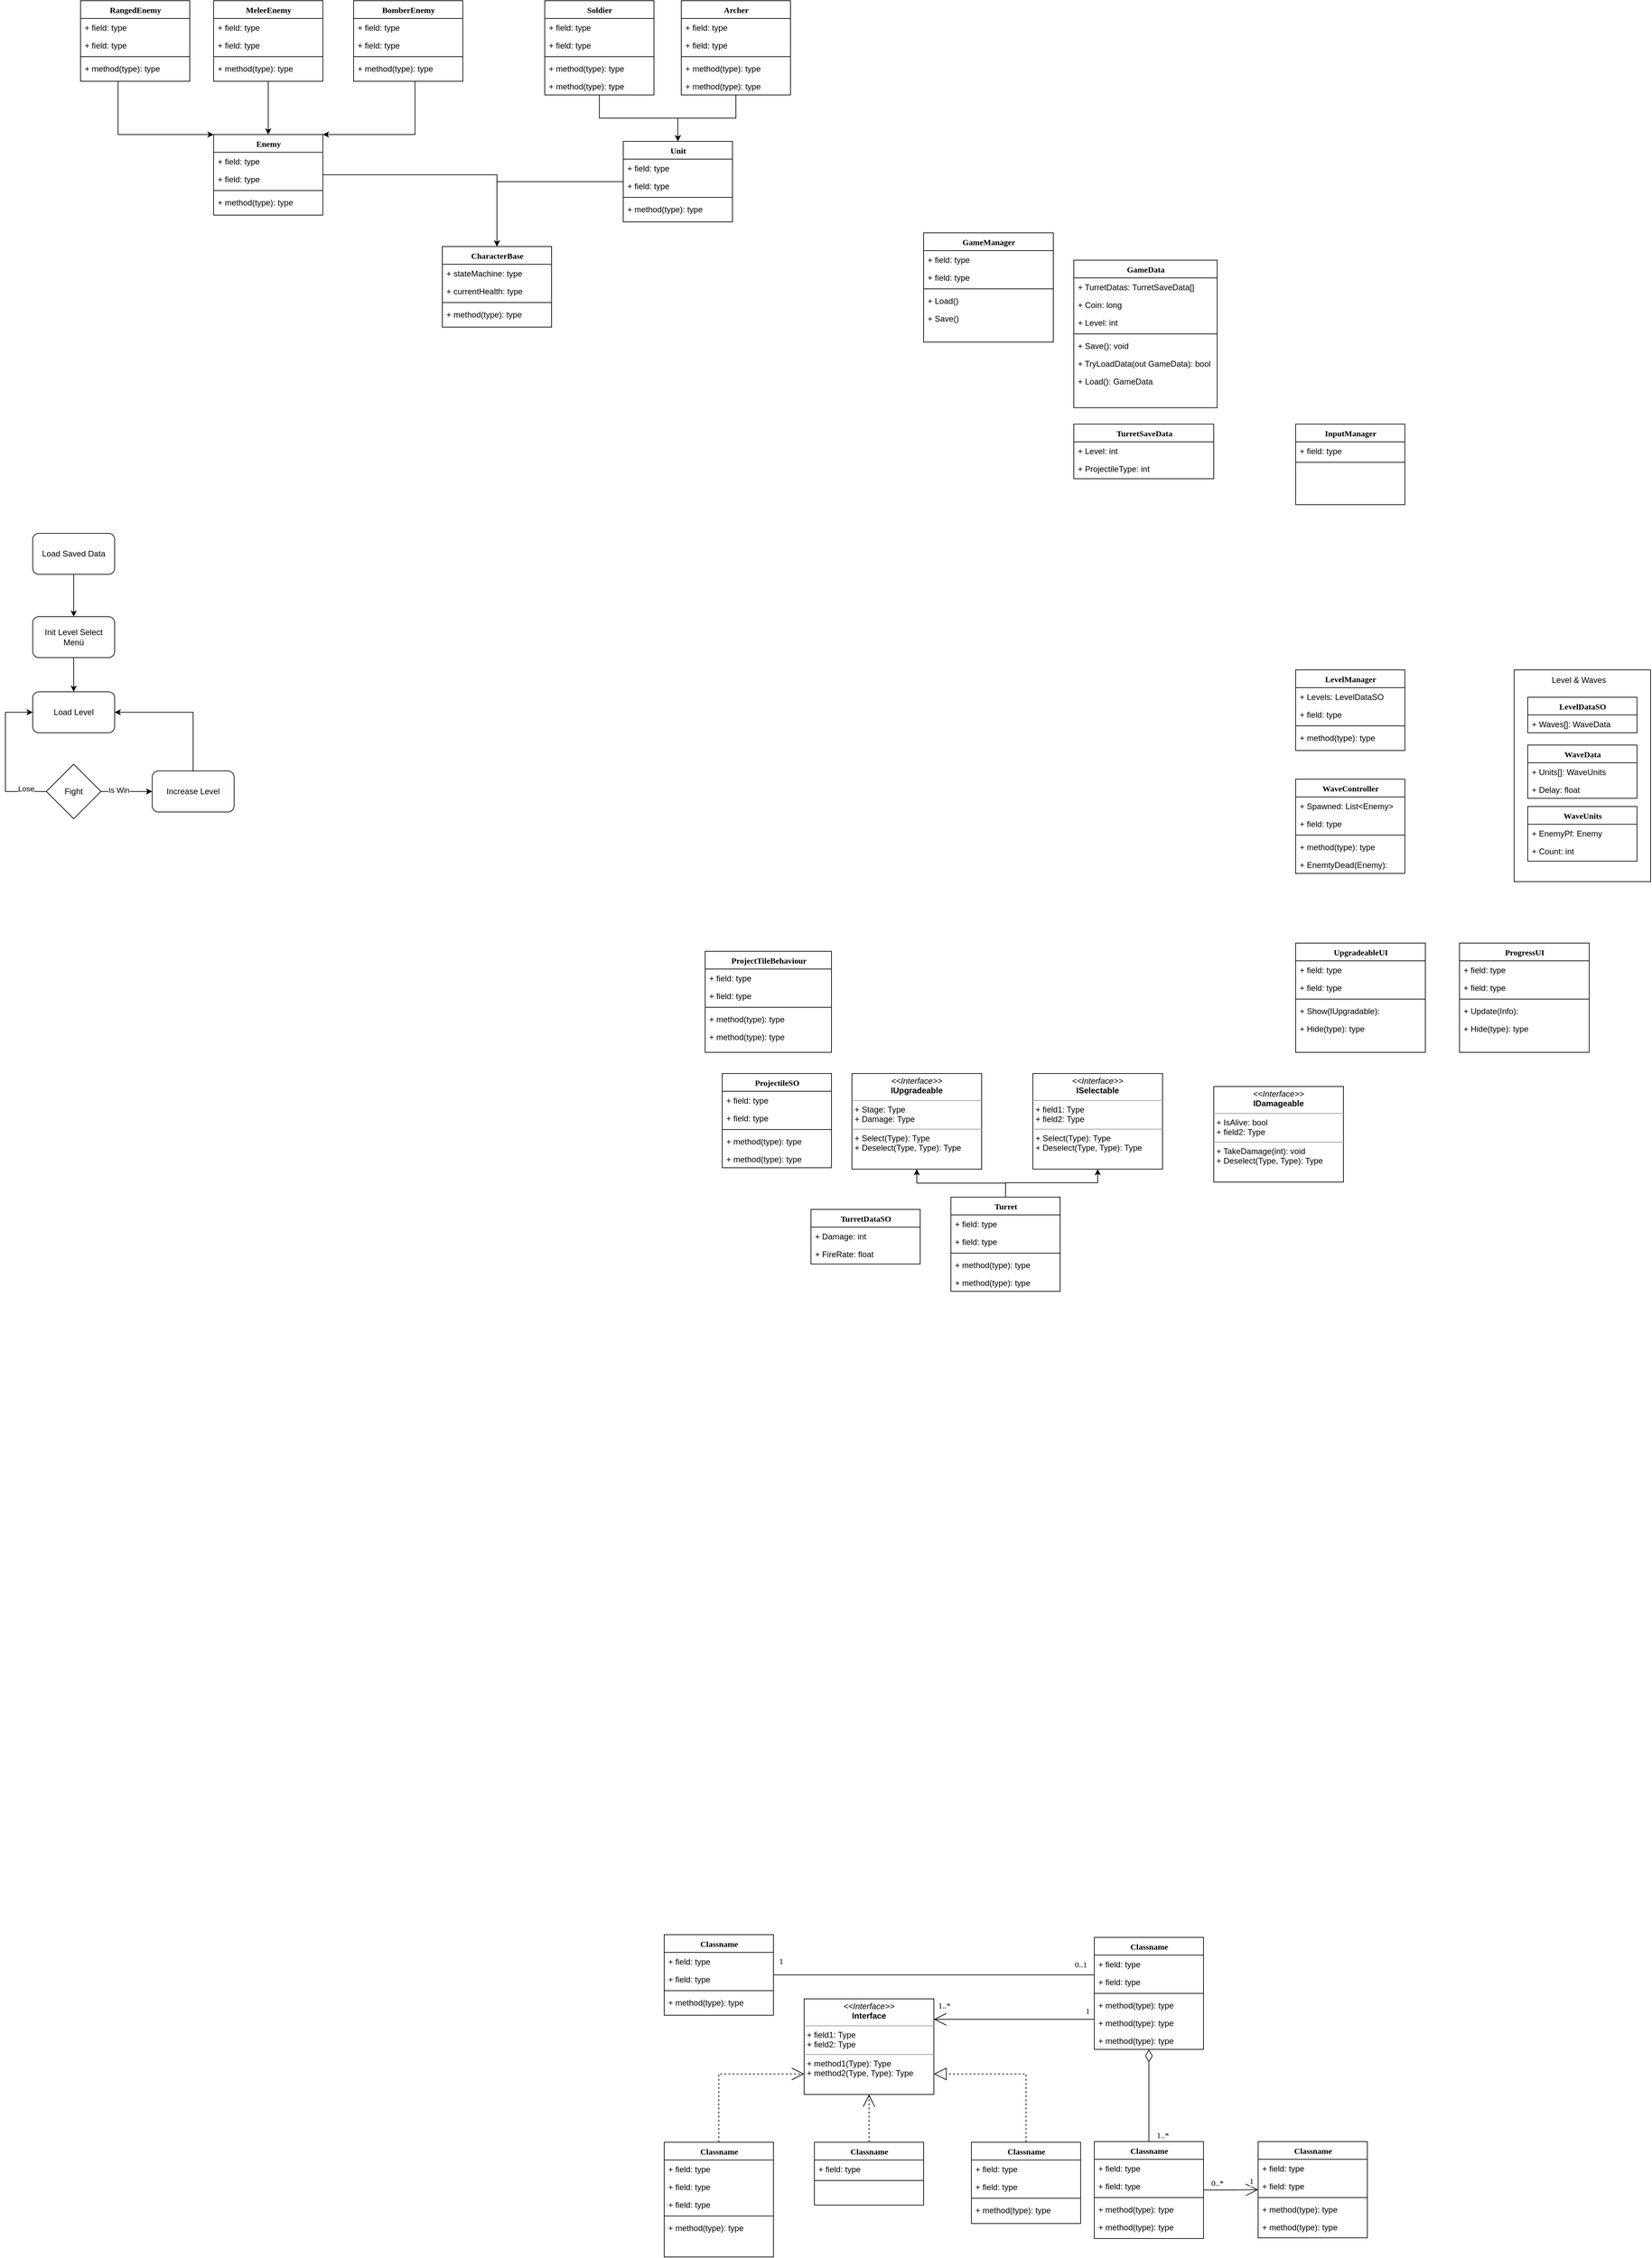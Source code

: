 <mxfile version="24.6.4" type="device">
  <diagram name="Page-1" id="6133507b-19e7-1e82-6fc7-422aa6c4b21f">
    <mxGraphModel dx="1997" dy="3269" grid="1" gridSize="10" guides="1" tooltips="1" connect="1" arrows="1" fold="1" page="0" pageScale="1" pageWidth="1100" pageHeight="850" background="none" math="0" shadow="0">
      <root>
        <mxCell id="0" />
        <mxCell id="1" parent="0" />
        <mxCell id="b94bc138ca980ef-13" style="edgeStyle=orthogonalEdgeStyle;rounded=0;html=1;dashed=1;labelBackgroundColor=none;startArrow=none;startFill=0;startSize=8;endArrow=open;endFill=0;endSize=16;fontFamily=Verdana;fontSize=12;" parent="1" source="235556782a83e6d0-1" target="b94bc138ca980ef-1" edge="1">
          <mxGeometry relative="1" as="geometry">
            <Array as="points">
              <mxPoint x="115" y="336" />
            </Array>
          </mxGeometry>
        </mxCell>
        <mxCell id="235556782a83e6d0-1" value="Classname" style="swimlane;html=1;fontStyle=1;align=center;verticalAlign=top;childLayout=stackLayout;horizontal=1;startSize=26;horizontalStack=0;resizeParent=1;resizeLast=0;collapsible=1;marginBottom=0;swimlaneFillColor=#ffffff;rounded=0;shadow=0;comic=0;labelBackgroundColor=none;strokeWidth=1;fillColor=none;fontFamily=Verdana;fontSize=12" parent="1" vertex="1">
          <mxGeometry x="35" y="436" width="160" height="168" as="geometry" />
        </mxCell>
        <mxCell id="235556782a83e6d0-2" value="+ field: type" style="text;html=1;strokeColor=none;fillColor=none;align=left;verticalAlign=top;spacingLeft=4;spacingRight=4;whiteSpace=wrap;overflow=hidden;rotatable=0;points=[[0,0.5],[1,0.5]];portConstraint=eastwest;" parent="235556782a83e6d0-1" vertex="1">
          <mxGeometry y="26" width="160" height="26" as="geometry" />
        </mxCell>
        <mxCell id="235556782a83e6d0-3" value="+ field: type" style="text;html=1;strokeColor=none;fillColor=none;align=left;verticalAlign=top;spacingLeft=4;spacingRight=4;whiteSpace=wrap;overflow=hidden;rotatable=0;points=[[0,0.5],[1,0.5]];portConstraint=eastwest;" parent="235556782a83e6d0-1" vertex="1">
          <mxGeometry y="52" width="160" height="26" as="geometry" />
        </mxCell>
        <mxCell id="235556782a83e6d0-5" value="+ field: type" style="text;html=1;strokeColor=none;fillColor=none;align=left;verticalAlign=top;spacingLeft=4;spacingRight=4;whiteSpace=wrap;overflow=hidden;rotatable=0;points=[[0,0.5],[1,0.5]];portConstraint=eastwest;" parent="235556782a83e6d0-1" vertex="1">
          <mxGeometry y="78" width="160" height="26" as="geometry" />
        </mxCell>
        <mxCell id="235556782a83e6d0-6" value="" style="line;html=1;strokeWidth=1;fillColor=none;align=left;verticalAlign=middle;spacingTop=-1;spacingLeft=3;spacingRight=3;rotatable=0;labelPosition=right;points=[];portConstraint=eastwest;" parent="235556782a83e6d0-1" vertex="1">
          <mxGeometry y="104" width="160" height="8" as="geometry" />
        </mxCell>
        <mxCell id="235556782a83e6d0-7" value="+ method(type): type" style="text;html=1;strokeColor=none;fillColor=none;align=left;verticalAlign=top;spacingLeft=4;spacingRight=4;whiteSpace=wrap;overflow=hidden;rotatable=0;points=[[0,0.5],[1,0.5]];portConstraint=eastwest;" parent="235556782a83e6d0-1" vertex="1">
          <mxGeometry y="112" width="160" height="26" as="geometry" />
        </mxCell>
        <mxCell id="78961159f06e98e8-17" value="Classname" style="swimlane;html=1;fontStyle=1;align=center;verticalAlign=top;childLayout=stackLayout;horizontal=1;startSize=26;horizontalStack=0;resizeParent=1;resizeLast=0;collapsible=1;marginBottom=0;swimlaneFillColor=#ffffff;rounded=0;shadow=0;comic=0;labelBackgroundColor=none;strokeWidth=1;fillColor=none;fontFamily=Verdana;fontSize=12" parent="1" vertex="1">
          <mxGeometry x="35" y="132" width="160" height="118" as="geometry" />
        </mxCell>
        <mxCell id="78961159f06e98e8-23" value="+ field: type" style="text;html=1;strokeColor=none;fillColor=none;align=left;verticalAlign=top;spacingLeft=4;spacingRight=4;whiteSpace=wrap;overflow=hidden;rotatable=0;points=[[0,0.5],[1,0.5]];portConstraint=eastwest;" parent="78961159f06e98e8-17" vertex="1">
          <mxGeometry y="26" width="160" height="26" as="geometry" />
        </mxCell>
        <mxCell id="78961159f06e98e8-24" value="+ field: type" style="text;html=1;strokeColor=none;fillColor=none;align=left;verticalAlign=top;spacingLeft=4;spacingRight=4;whiteSpace=wrap;overflow=hidden;rotatable=0;points=[[0,0.5],[1,0.5]];portConstraint=eastwest;" parent="78961159f06e98e8-17" vertex="1">
          <mxGeometry y="52" width="160" height="26" as="geometry" />
        </mxCell>
        <mxCell id="78961159f06e98e8-19" value="" style="line;html=1;strokeWidth=1;fillColor=none;align=left;verticalAlign=middle;spacingTop=-1;spacingLeft=3;spacingRight=3;rotatable=0;labelPosition=right;points=[];portConstraint=eastwest;" parent="78961159f06e98e8-17" vertex="1">
          <mxGeometry y="78" width="160" height="8" as="geometry" />
        </mxCell>
        <mxCell id="78961159f06e98e8-27" value="+ method(type): type" style="text;html=1;strokeColor=none;fillColor=none;align=left;verticalAlign=top;spacingLeft=4;spacingRight=4;whiteSpace=wrap;overflow=hidden;rotatable=0;points=[[0,0.5],[1,0.5]];portConstraint=eastwest;" parent="78961159f06e98e8-17" vertex="1">
          <mxGeometry y="86" width="160" height="26" as="geometry" />
        </mxCell>
        <mxCell id="b94bc138ca980ef-7" style="edgeStyle=orthogonalEdgeStyle;rounded=0;html=1;labelBackgroundColor=none;startArrow=none;startFill=0;startSize=8;endArrow=open;endFill=0;endSize=16;fontFamily=Verdana;fontSize=12;" parent="1" source="78961159f06e98e8-43" target="b94bc138ca980ef-1" edge="1">
          <mxGeometry relative="1" as="geometry">
            <Array as="points">
              <mxPoint x="505" y="256" />
              <mxPoint x="505" y="256" />
            </Array>
          </mxGeometry>
        </mxCell>
        <mxCell id="b94bc138ca980ef-17" value="1..*" style="text;html=1;resizable=0;points=[];align=center;verticalAlign=middle;labelBackgroundColor=#ffffff;fontSize=12;fontFamily=Verdana" parent="b94bc138ca980ef-7" vertex="1" connectable="0">
          <mxGeometry x="0.858" y="2" relative="1" as="geometry">
            <mxPoint x="-2" y="-22" as="offset" />
          </mxGeometry>
        </mxCell>
        <mxCell id="b94bc138ca980ef-18" value="1" style="text;html=1;resizable=0;points=[];align=center;verticalAlign=middle;labelBackgroundColor=#ffffff;fontSize=12;fontFamily=Verdana" parent="b94bc138ca980ef-7" vertex="1" connectable="0">
          <mxGeometry x="0.363" y="152" relative="1" as="geometry">
            <mxPoint x="150" y="-164" as="offset" />
          </mxGeometry>
        </mxCell>
        <mxCell id="b94bc138ca980ef-8" style="edgeStyle=orthogonalEdgeStyle;rounded=0;html=1;labelBackgroundColor=none;startArrow=none;startFill=0;startSize=8;endArrow=none;endFill=0;endSize=16;fontFamily=Verdana;fontSize=12;" parent="1" source="78961159f06e98e8-43" target="78961159f06e98e8-17" edge="1">
          <mxGeometry relative="1" as="geometry">
            <Array as="points">
              <mxPoint x="565" y="191" />
              <mxPoint x="565" y="191" />
            </Array>
          </mxGeometry>
        </mxCell>
        <mxCell id="b94bc138ca980ef-15" value="0..1" style="text;html=1;resizable=0;points=[];align=center;verticalAlign=middle;labelBackgroundColor=#ffffff;fontSize=12;fontFamily=Verdana" parent="b94bc138ca980ef-8" vertex="1" connectable="0">
          <mxGeometry x="-0.575" y="-86" relative="1" as="geometry">
            <mxPoint x="80" y="71" as="offset" />
          </mxGeometry>
        </mxCell>
        <mxCell id="b94bc138ca980ef-16" value="1" style="text;html=1;resizable=0;points=[];align=center;verticalAlign=middle;labelBackgroundColor=#ffffff;fontSize=12;fontFamily=Verdana" parent="b94bc138ca980ef-8" vertex="1" connectable="0">
          <mxGeometry x="0.892" y="-1" relative="1" as="geometry">
            <mxPoint x="-15" y="-19" as="offset" />
          </mxGeometry>
        </mxCell>
        <mxCell id="78961159f06e98e8-43" value="Classname" style="swimlane;html=1;fontStyle=1;align=center;verticalAlign=top;childLayout=stackLayout;horizontal=1;startSize=26;horizontalStack=0;resizeParent=1;resizeLast=0;collapsible=1;marginBottom=0;swimlaneFillColor=#ffffff;rounded=0;shadow=0;comic=0;labelBackgroundColor=none;strokeWidth=1;fillColor=none;fontFamily=Verdana;fontSize=12" parent="1" vertex="1">
          <mxGeometry x="665" y="136.0" width="160" height="164" as="geometry" />
        </mxCell>
        <mxCell id="78961159f06e98e8-44" value="+ field: type" style="text;html=1;strokeColor=none;fillColor=none;align=left;verticalAlign=top;spacingLeft=4;spacingRight=4;whiteSpace=wrap;overflow=hidden;rotatable=0;points=[[0,0.5],[1,0.5]];portConstraint=eastwest;" parent="78961159f06e98e8-43" vertex="1">
          <mxGeometry y="26" width="160" height="26" as="geometry" />
        </mxCell>
        <mxCell id="78961159f06e98e8-45" value="+ field: type" style="text;html=1;strokeColor=none;fillColor=none;align=left;verticalAlign=top;spacingLeft=4;spacingRight=4;whiteSpace=wrap;overflow=hidden;rotatable=0;points=[[0,0.5],[1,0.5]];portConstraint=eastwest;" parent="78961159f06e98e8-43" vertex="1">
          <mxGeometry y="52" width="160" height="26" as="geometry" />
        </mxCell>
        <mxCell id="78961159f06e98e8-51" value="" style="line;html=1;strokeWidth=1;fillColor=none;align=left;verticalAlign=middle;spacingTop=-1;spacingLeft=3;spacingRight=3;rotatable=0;labelPosition=right;points=[];portConstraint=eastwest;" parent="78961159f06e98e8-43" vertex="1">
          <mxGeometry y="78" width="160" height="8" as="geometry" />
        </mxCell>
        <mxCell id="78961159f06e98e8-52" value="+ method(type): type" style="text;html=1;strokeColor=none;fillColor=none;align=left;verticalAlign=top;spacingLeft=4;spacingRight=4;whiteSpace=wrap;overflow=hidden;rotatable=0;points=[[0,0.5],[1,0.5]];portConstraint=eastwest;" parent="78961159f06e98e8-43" vertex="1">
          <mxGeometry y="86" width="160" height="26" as="geometry" />
        </mxCell>
        <mxCell id="b94bc138ca980ef-2" value="+ method(type): type" style="text;html=1;strokeColor=none;fillColor=none;align=left;verticalAlign=top;spacingLeft=4;spacingRight=4;whiteSpace=wrap;overflow=hidden;rotatable=0;points=[[0,0.5],[1,0.5]];portConstraint=eastwest;" parent="78961159f06e98e8-43" vertex="1">
          <mxGeometry y="112" width="160" height="26" as="geometry" />
        </mxCell>
        <mxCell id="b94bc138ca980ef-3" value="+ method(type): type" style="text;html=1;strokeColor=none;fillColor=none;align=left;verticalAlign=top;spacingLeft=4;spacingRight=4;whiteSpace=wrap;overflow=hidden;rotatable=0;points=[[0,0.5],[1,0.5]];portConstraint=eastwest;" parent="78961159f06e98e8-43" vertex="1">
          <mxGeometry y="138" width="160" height="26" as="geometry" />
        </mxCell>
        <mxCell id="b94bc138ca980ef-12" style="edgeStyle=orthogonalEdgeStyle;rounded=0;html=1;dashed=1;labelBackgroundColor=none;startArrow=none;startFill=0;startSize=8;endArrow=open;endFill=0;endSize=16;fontFamily=Verdana;fontSize=12;" parent="1" source="78961159f06e98e8-69" target="b94bc138ca980ef-1" edge="1">
          <mxGeometry relative="1" as="geometry" />
        </mxCell>
        <mxCell id="78961159f06e98e8-69" value="Classname" style="swimlane;html=1;fontStyle=1;align=center;verticalAlign=top;childLayout=stackLayout;horizontal=1;startSize=26;horizontalStack=0;resizeParent=1;resizeLast=0;collapsible=1;marginBottom=0;swimlaneFillColor=#ffffff;rounded=0;shadow=0;comic=0;labelBackgroundColor=none;strokeWidth=1;fillColor=none;fontFamily=Verdana;fontSize=12" parent="1" vertex="1">
          <mxGeometry x="255" y="436" width="160" height="92" as="geometry" />
        </mxCell>
        <mxCell id="78961159f06e98e8-70" value="+ field: type" style="text;html=1;strokeColor=none;fillColor=none;align=left;verticalAlign=top;spacingLeft=4;spacingRight=4;whiteSpace=wrap;overflow=hidden;rotatable=0;points=[[0,0.5],[1,0.5]];portConstraint=eastwest;" parent="78961159f06e98e8-69" vertex="1">
          <mxGeometry y="26" width="160" height="26" as="geometry" />
        </mxCell>
        <mxCell id="78961159f06e98e8-77" value="" style="line;html=1;strokeWidth=1;fillColor=none;align=left;verticalAlign=middle;spacingTop=-1;spacingLeft=3;spacingRight=3;rotatable=0;labelPosition=right;points=[];portConstraint=eastwest;" parent="78961159f06e98e8-69" vertex="1">
          <mxGeometry y="52" width="160" height="8" as="geometry" />
        </mxCell>
        <mxCell id="b94bc138ca980ef-9" style="edgeStyle=orthogonalEdgeStyle;rounded=0;html=1;labelBackgroundColor=none;startArrow=none;startFill=0;startSize=8;endArrow=diamondThin;endFill=0;endSize=16;fontFamily=Verdana;fontSize=12;" parent="1" source="78961159f06e98e8-82" target="78961159f06e98e8-43" edge="1">
          <mxGeometry relative="1" as="geometry" />
        </mxCell>
        <mxCell id="b94bc138ca980ef-19" value="1..*" style="text;html=1;resizable=0;points=[];align=center;verticalAlign=middle;labelBackgroundColor=#ffffff;fontSize=12;fontFamily=Verdana" parent="b94bc138ca980ef-9" vertex="1" connectable="0">
          <mxGeometry x="-0.847" y="-1" relative="1" as="geometry">
            <mxPoint x="19" y="1" as="offset" />
          </mxGeometry>
        </mxCell>
        <mxCell id="b94bc138ca980ef-10" style="edgeStyle=orthogonalEdgeStyle;rounded=0;html=1;labelBackgroundColor=none;startArrow=none;startFill=0;startSize=8;endArrow=open;endFill=0;endSize=16;fontFamily=Verdana;fontSize=12;" parent="1" source="78961159f06e98e8-82" target="78961159f06e98e8-95" edge="1">
          <mxGeometry relative="1" as="geometry" />
        </mxCell>
        <mxCell id="b94bc138ca980ef-20" value="0..*" style="text;html=1;resizable=0;points=[];align=center;verticalAlign=middle;labelBackgroundColor=#ffffff;fontSize=12;fontFamily=Verdana" parent="b94bc138ca980ef-10" vertex="1" connectable="0">
          <mxGeometry x="-0.789" relative="1" as="geometry">
            <mxPoint x="11" y="-10" as="offset" />
          </mxGeometry>
        </mxCell>
        <mxCell id="b94bc138ca980ef-21" value="1" style="text;html=1;resizable=0;points=[];align=center;verticalAlign=middle;labelBackgroundColor=#ffffff;fontSize=12;fontFamily=Verdana" parent="b94bc138ca980ef-10" vertex="1" connectable="0">
          <mxGeometry x="0.7" y="1" relative="1" as="geometry">
            <mxPoint x="2" y="-12" as="offset" />
          </mxGeometry>
        </mxCell>
        <mxCell id="78961159f06e98e8-82" value="Classname" style="swimlane;html=1;fontStyle=1;align=center;verticalAlign=top;childLayout=stackLayout;horizontal=1;startSize=26;horizontalStack=0;resizeParent=1;resizeLast=0;collapsible=1;marginBottom=0;swimlaneFillColor=#ffffff;rounded=0;shadow=0;comic=0;labelBackgroundColor=none;strokeWidth=1;fillColor=none;fontFamily=Verdana;fontSize=12" parent="1" vertex="1">
          <mxGeometry x="665" y="435" width="160" height="142" as="geometry" />
        </mxCell>
        <mxCell id="78961159f06e98e8-84" value="+ field: type" style="text;html=1;strokeColor=none;fillColor=none;align=left;verticalAlign=top;spacingLeft=4;spacingRight=4;whiteSpace=wrap;overflow=hidden;rotatable=0;points=[[0,0.5],[1,0.5]];portConstraint=eastwest;" parent="78961159f06e98e8-82" vertex="1">
          <mxGeometry y="26" width="160" height="26" as="geometry" />
        </mxCell>
        <mxCell id="78961159f06e98e8-89" value="+ field: type" style="text;html=1;strokeColor=none;fillColor=none;align=left;verticalAlign=top;spacingLeft=4;spacingRight=4;whiteSpace=wrap;overflow=hidden;rotatable=0;points=[[0,0.5],[1,0.5]];portConstraint=eastwest;" parent="78961159f06e98e8-82" vertex="1">
          <mxGeometry y="52" width="160" height="26" as="geometry" />
        </mxCell>
        <mxCell id="78961159f06e98e8-90" value="" style="line;html=1;strokeWidth=1;fillColor=none;align=left;verticalAlign=middle;spacingTop=-1;spacingLeft=3;spacingRight=3;rotatable=0;labelPosition=right;points=[];portConstraint=eastwest;" parent="78961159f06e98e8-82" vertex="1">
          <mxGeometry y="78" width="160" height="8" as="geometry" />
        </mxCell>
        <mxCell id="78961159f06e98e8-94" value="+ method(type): type" style="text;html=1;strokeColor=none;fillColor=none;align=left;verticalAlign=top;spacingLeft=4;spacingRight=4;whiteSpace=wrap;overflow=hidden;rotatable=0;points=[[0,0.5],[1,0.5]];portConstraint=eastwest;" parent="78961159f06e98e8-82" vertex="1">
          <mxGeometry y="86" width="160" height="26" as="geometry" />
        </mxCell>
        <mxCell id="b94bc138ca980ef-4" value="+ method(type): type" style="text;html=1;strokeColor=none;fillColor=none;align=left;verticalAlign=top;spacingLeft=4;spacingRight=4;whiteSpace=wrap;overflow=hidden;rotatable=0;points=[[0,0.5],[1,0.5]];portConstraint=eastwest;" parent="78961159f06e98e8-82" vertex="1">
          <mxGeometry y="112" width="160" height="26" as="geometry" />
        </mxCell>
        <mxCell id="78961159f06e98e8-95" value="Classname" style="swimlane;html=1;fontStyle=1;align=center;verticalAlign=top;childLayout=stackLayout;horizontal=1;startSize=26;horizontalStack=0;resizeParent=1;resizeLast=0;collapsible=1;marginBottom=0;swimlaneFillColor=#ffffff;rounded=0;shadow=0;comic=0;labelBackgroundColor=none;strokeWidth=1;fillColor=none;fontFamily=Verdana;fontSize=12" parent="1" vertex="1">
          <mxGeometry x="905" y="435" width="160" height="141" as="geometry" />
        </mxCell>
        <mxCell id="78961159f06e98e8-96" value="+ field: type" style="text;html=1;strokeColor=none;fillColor=none;align=left;verticalAlign=top;spacingLeft=4;spacingRight=4;whiteSpace=wrap;overflow=hidden;rotatable=0;points=[[0,0.5],[1,0.5]];portConstraint=eastwest;" parent="78961159f06e98e8-95" vertex="1">
          <mxGeometry y="26" width="160" height="26" as="geometry" />
        </mxCell>
        <mxCell id="78961159f06e98e8-102" value="+ field: type" style="text;html=1;strokeColor=none;fillColor=none;align=left;verticalAlign=top;spacingLeft=4;spacingRight=4;whiteSpace=wrap;overflow=hidden;rotatable=0;points=[[0,0.5],[1,0.5]];portConstraint=eastwest;" parent="78961159f06e98e8-95" vertex="1">
          <mxGeometry y="52" width="160" height="26" as="geometry" />
        </mxCell>
        <mxCell id="78961159f06e98e8-103" value="" style="line;html=1;strokeWidth=1;fillColor=none;align=left;verticalAlign=middle;spacingTop=-1;spacingLeft=3;spacingRight=3;rotatable=0;labelPosition=right;points=[];portConstraint=eastwest;" parent="78961159f06e98e8-95" vertex="1">
          <mxGeometry y="78" width="160" height="8" as="geometry" />
        </mxCell>
        <mxCell id="78961159f06e98e8-104" value="+ method(type): type" style="text;html=1;strokeColor=none;fillColor=none;align=left;verticalAlign=top;spacingLeft=4;spacingRight=4;whiteSpace=wrap;overflow=hidden;rotatable=0;points=[[0,0.5],[1,0.5]];portConstraint=eastwest;" parent="78961159f06e98e8-95" vertex="1">
          <mxGeometry y="86" width="160" height="26" as="geometry" />
        </mxCell>
        <mxCell id="b94bc138ca980ef-5" value="+ method(type): type" style="text;html=1;strokeColor=none;fillColor=none;align=left;verticalAlign=top;spacingLeft=4;spacingRight=4;whiteSpace=wrap;overflow=hidden;rotatable=0;points=[[0,0.5],[1,0.5]];portConstraint=eastwest;" parent="78961159f06e98e8-95" vertex="1">
          <mxGeometry y="112" width="160" height="26" as="geometry" />
        </mxCell>
        <mxCell id="b94bc138ca980ef-11" style="edgeStyle=orthogonalEdgeStyle;rounded=0;html=1;dashed=1;labelBackgroundColor=none;startArrow=none;startFill=0;startSize=8;endArrow=block;endFill=0;endSize=16;fontFamily=Verdana;fontSize=12;" parent="1" source="78961159f06e98e8-108" target="b94bc138ca980ef-1" edge="1">
          <mxGeometry relative="1" as="geometry">
            <Array as="points">
              <mxPoint x="565" y="336" />
            </Array>
          </mxGeometry>
        </mxCell>
        <mxCell id="78961159f06e98e8-108" value="Classname" style="swimlane;html=1;fontStyle=1;align=center;verticalAlign=top;childLayout=stackLayout;horizontal=1;startSize=26;horizontalStack=0;resizeParent=1;resizeLast=0;collapsible=1;marginBottom=0;swimlaneFillColor=#ffffff;rounded=0;shadow=0;comic=0;labelBackgroundColor=none;strokeWidth=1;fillColor=none;fontFamily=Verdana;fontSize=12" parent="1" vertex="1">
          <mxGeometry x="485" y="436" width="160" height="119" as="geometry" />
        </mxCell>
        <mxCell id="78961159f06e98e8-109" value="+ field: type" style="text;html=1;strokeColor=none;fillColor=none;align=left;verticalAlign=top;spacingLeft=4;spacingRight=4;whiteSpace=wrap;overflow=hidden;rotatable=0;points=[[0,0.5],[1,0.5]];portConstraint=eastwest;" parent="78961159f06e98e8-108" vertex="1">
          <mxGeometry y="26" width="160" height="26" as="geometry" />
        </mxCell>
        <mxCell id="78961159f06e98e8-110" value="+ field: type" style="text;html=1;strokeColor=none;fillColor=none;align=left;verticalAlign=top;spacingLeft=4;spacingRight=4;whiteSpace=wrap;overflow=hidden;rotatable=0;points=[[0,0.5],[1,0.5]];portConstraint=eastwest;" parent="78961159f06e98e8-108" vertex="1">
          <mxGeometry y="52" width="160" height="26" as="geometry" />
        </mxCell>
        <mxCell id="78961159f06e98e8-116" value="" style="line;html=1;strokeWidth=1;fillColor=none;align=left;verticalAlign=middle;spacingTop=-1;spacingLeft=3;spacingRight=3;rotatable=0;labelPosition=right;points=[];portConstraint=eastwest;" parent="78961159f06e98e8-108" vertex="1">
          <mxGeometry y="78" width="160" height="8" as="geometry" />
        </mxCell>
        <mxCell id="78961159f06e98e8-117" value="+ method(type): type" style="text;html=1;strokeColor=none;fillColor=none;align=left;verticalAlign=top;spacingLeft=4;spacingRight=4;whiteSpace=wrap;overflow=hidden;rotatable=0;points=[[0,0.5],[1,0.5]];portConstraint=eastwest;" parent="78961159f06e98e8-108" vertex="1">
          <mxGeometry y="86" width="160" height="26" as="geometry" />
        </mxCell>
        <mxCell id="b94bc138ca980ef-1" value="&lt;p style=&quot;margin:0px;margin-top:4px;text-align:center;&quot;&gt;&lt;i&gt;&amp;lt;&amp;lt;Interface&amp;gt;&amp;gt;&lt;/i&gt;&lt;br/&gt;&lt;b&gt;Interface&lt;/b&gt;&lt;/p&gt;&lt;hr size=&quot;1&quot;/&gt;&lt;p style=&quot;margin:0px;margin-left:4px;&quot;&gt;+ field1: Type&lt;br/&gt;+ field2: Type&lt;/p&gt;&lt;hr size=&quot;1&quot;/&gt;&lt;p style=&quot;margin:0px;margin-left:4px;&quot;&gt;+ method1(Type): Type&lt;br/&gt;+ method2(Type, Type): Type&lt;/p&gt;" style="verticalAlign=top;align=left;overflow=fill;fontSize=12;fontFamily=Helvetica;html=1;rounded=0;shadow=0;comic=0;labelBackgroundColor=none;strokeWidth=1" parent="1" vertex="1">
          <mxGeometry x="240" y="226" width="190" height="140" as="geometry" />
        </mxCell>
        <mxCell id="B3XTiasFSjJyVI1p9HNb-17" style="edgeStyle=orthogonalEdgeStyle;rounded=0;orthogonalLoop=1;jettySize=auto;html=1;" edge="1" parent="1" source="B3XTiasFSjJyVI1p9HNb-1" target="B3XTiasFSjJyVI1p9HNb-16">
          <mxGeometry relative="1" as="geometry">
            <Array as="points">
              <mxPoint x="535" y="-969" />
              <mxPoint x="670" y="-969" />
            </Array>
          </mxGeometry>
        </mxCell>
        <mxCell id="B3XTiasFSjJyVI1p9HNb-57" style="edgeStyle=orthogonalEdgeStyle;rounded=0;orthogonalLoop=1;jettySize=auto;html=1;" edge="1" parent="1" source="B3XTiasFSjJyVI1p9HNb-1" target="B3XTiasFSjJyVI1p9HNb-56">
          <mxGeometry relative="1" as="geometry" />
        </mxCell>
        <mxCell id="B3XTiasFSjJyVI1p9HNb-1" value="Turret" style="swimlane;html=1;fontStyle=1;align=center;verticalAlign=top;childLayout=stackLayout;horizontal=1;startSize=26;horizontalStack=0;resizeParent=1;resizeLast=0;collapsible=1;marginBottom=0;swimlaneFillColor=#ffffff;rounded=0;shadow=0;comic=0;labelBackgroundColor=none;strokeWidth=1;fillColor=none;fontFamily=Verdana;fontSize=12" vertex="1" parent="1">
          <mxGeometry x="455" y="-948" width="160" height="138" as="geometry" />
        </mxCell>
        <mxCell id="B3XTiasFSjJyVI1p9HNb-2" value="+ field: type" style="text;html=1;strokeColor=none;fillColor=none;align=left;verticalAlign=top;spacingLeft=4;spacingRight=4;whiteSpace=wrap;overflow=hidden;rotatable=0;points=[[0,0.5],[1,0.5]];portConstraint=eastwest;" vertex="1" parent="B3XTiasFSjJyVI1p9HNb-1">
          <mxGeometry y="26" width="160" height="26" as="geometry" />
        </mxCell>
        <mxCell id="B3XTiasFSjJyVI1p9HNb-3" value="+ field: type" style="text;html=1;strokeColor=none;fillColor=none;align=left;verticalAlign=top;spacingLeft=4;spacingRight=4;whiteSpace=wrap;overflow=hidden;rotatable=0;points=[[0,0.5],[1,0.5]];portConstraint=eastwest;" vertex="1" parent="B3XTiasFSjJyVI1p9HNb-1">
          <mxGeometry y="52" width="160" height="26" as="geometry" />
        </mxCell>
        <mxCell id="B3XTiasFSjJyVI1p9HNb-4" value="" style="line;html=1;strokeWidth=1;fillColor=none;align=left;verticalAlign=middle;spacingTop=-1;spacingLeft=3;spacingRight=3;rotatable=0;labelPosition=right;points=[];portConstraint=eastwest;" vertex="1" parent="B3XTiasFSjJyVI1p9HNb-1">
          <mxGeometry y="78" width="160" height="8" as="geometry" />
        </mxCell>
        <mxCell id="B3XTiasFSjJyVI1p9HNb-5" value="+ method(type): type" style="text;html=1;strokeColor=none;fillColor=none;align=left;verticalAlign=top;spacingLeft=4;spacingRight=4;whiteSpace=wrap;overflow=hidden;rotatable=0;points=[[0,0.5],[1,0.5]];portConstraint=eastwest;" vertex="1" parent="B3XTiasFSjJyVI1p9HNb-1">
          <mxGeometry y="86" width="160" height="26" as="geometry" />
        </mxCell>
        <mxCell id="B3XTiasFSjJyVI1p9HNb-55" value="+ method(type): type" style="text;html=1;strokeColor=none;fillColor=none;align=left;verticalAlign=top;spacingLeft=4;spacingRight=4;whiteSpace=wrap;overflow=hidden;rotatable=0;points=[[0,0.5],[1,0.5]];portConstraint=eastwest;" vertex="1" parent="B3XTiasFSjJyVI1p9HNb-1">
          <mxGeometry y="112" width="160" height="26" as="geometry" />
        </mxCell>
        <mxCell id="B3XTiasFSjJyVI1p9HNb-11" value="CharacterBase" style="swimlane;html=1;fontStyle=1;align=center;verticalAlign=top;childLayout=stackLayout;horizontal=1;startSize=26;horizontalStack=0;resizeParent=1;resizeLast=0;collapsible=1;marginBottom=0;swimlaneFillColor=#ffffff;rounded=0;shadow=0;comic=0;labelBackgroundColor=none;strokeWidth=1;fillColor=none;fontFamily=Verdana;fontSize=12" vertex="1" parent="1">
          <mxGeometry x="-290" y="-2340" width="160" height="118" as="geometry" />
        </mxCell>
        <mxCell id="B3XTiasFSjJyVI1p9HNb-12" value="+ stateMachine: type" style="text;html=1;strokeColor=none;fillColor=none;align=left;verticalAlign=top;spacingLeft=4;spacingRight=4;whiteSpace=wrap;overflow=hidden;rotatable=0;points=[[0,0.5],[1,0.5]];portConstraint=eastwest;" vertex="1" parent="B3XTiasFSjJyVI1p9HNb-11">
          <mxGeometry y="26" width="160" height="26" as="geometry" />
        </mxCell>
        <mxCell id="B3XTiasFSjJyVI1p9HNb-13" value="+ currentHealth: type" style="text;html=1;strokeColor=none;fillColor=none;align=left;verticalAlign=top;spacingLeft=4;spacingRight=4;whiteSpace=wrap;overflow=hidden;rotatable=0;points=[[0,0.5],[1,0.5]];portConstraint=eastwest;" vertex="1" parent="B3XTiasFSjJyVI1p9HNb-11">
          <mxGeometry y="52" width="160" height="26" as="geometry" />
        </mxCell>
        <mxCell id="B3XTiasFSjJyVI1p9HNb-14" value="" style="line;html=1;strokeWidth=1;fillColor=none;align=left;verticalAlign=middle;spacingTop=-1;spacingLeft=3;spacingRight=3;rotatable=0;labelPosition=right;points=[];portConstraint=eastwest;" vertex="1" parent="B3XTiasFSjJyVI1p9HNb-11">
          <mxGeometry y="78" width="160" height="8" as="geometry" />
        </mxCell>
        <mxCell id="B3XTiasFSjJyVI1p9HNb-15" value="+ method(type): type" style="text;html=1;strokeColor=none;fillColor=none;align=left;verticalAlign=top;spacingLeft=4;spacingRight=4;whiteSpace=wrap;overflow=hidden;rotatable=0;points=[[0,0.5],[1,0.5]];portConstraint=eastwest;" vertex="1" parent="B3XTiasFSjJyVI1p9HNb-11">
          <mxGeometry y="86" width="160" height="26" as="geometry" />
        </mxCell>
        <mxCell id="B3XTiasFSjJyVI1p9HNb-16" value="&lt;p style=&quot;margin:0px;margin-top:4px;text-align:center;&quot;&gt;&lt;i&gt;&amp;lt;&amp;lt;Interface&amp;gt;&amp;gt;&lt;/i&gt;&lt;br&gt;&lt;b&gt;ISelectable&lt;/b&gt;&lt;/p&gt;&lt;hr size=&quot;1&quot;&gt;&lt;p style=&quot;margin:0px;margin-left:4px;&quot;&gt;+ field1: Type&lt;br&gt;+ field2: Type&lt;/p&gt;&lt;hr size=&quot;1&quot;&gt;&lt;p style=&quot;margin:0px;margin-left:4px;&quot;&gt;+ Select(Type): Type&lt;br&gt;+ Deselect(Type, Type): Type&lt;/p&gt;" style="verticalAlign=top;align=left;overflow=fill;fontSize=12;fontFamily=Helvetica;html=1;rounded=0;shadow=0;comic=0;labelBackgroundColor=none;strokeWidth=1" vertex="1" parent="1">
          <mxGeometry x="575" y="-1129" width="190" height="140" as="geometry" />
        </mxCell>
        <mxCell id="B3XTiasFSjJyVI1p9HNb-129" style="edgeStyle=orthogonalEdgeStyle;rounded=0;orthogonalLoop=1;jettySize=auto;html=1;" edge="1" parent="1" source="B3XTiasFSjJyVI1p9HNb-18" target="B3XTiasFSjJyVI1p9HNb-119">
          <mxGeometry relative="1" as="geometry">
            <Array as="points">
              <mxPoint x="-765.06" y="-2504" />
              <mxPoint x="-535.06" y="-2504" />
            </Array>
          </mxGeometry>
        </mxCell>
        <mxCell id="B3XTiasFSjJyVI1p9HNb-18" value="RangedEnemy" style="swimlane;html=1;fontStyle=1;align=center;verticalAlign=top;childLayout=stackLayout;horizontal=1;startSize=26;horizontalStack=0;resizeParent=1;resizeLast=0;collapsible=1;marginBottom=0;swimlaneFillColor=#ffffff;rounded=0;shadow=0;comic=0;labelBackgroundColor=none;strokeWidth=1;fillColor=none;fontFamily=Verdana;fontSize=12" vertex="1" parent="1">
          <mxGeometry x="-820" y="-2700" width="160" height="118" as="geometry" />
        </mxCell>
        <mxCell id="B3XTiasFSjJyVI1p9HNb-19" value="+ field: type" style="text;html=1;strokeColor=none;fillColor=none;align=left;verticalAlign=top;spacingLeft=4;spacingRight=4;whiteSpace=wrap;overflow=hidden;rotatable=0;points=[[0,0.5],[1,0.5]];portConstraint=eastwest;" vertex="1" parent="B3XTiasFSjJyVI1p9HNb-18">
          <mxGeometry y="26" width="160" height="26" as="geometry" />
        </mxCell>
        <mxCell id="B3XTiasFSjJyVI1p9HNb-20" value="+ field: type" style="text;html=1;strokeColor=none;fillColor=none;align=left;verticalAlign=top;spacingLeft=4;spacingRight=4;whiteSpace=wrap;overflow=hidden;rotatable=0;points=[[0,0.5],[1,0.5]];portConstraint=eastwest;" vertex="1" parent="B3XTiasFSjJyVI1p9HNb-18">
          <mxGeometry y="52" width="160" height="26" as="geometry" />
        </mxCell>
        <mxCell id="B3XTiasFSjJyVI1p9HNb-21" value="" style="line;html=1;strokeWidth=1;fillColor=none;align=left;verticalAlign=middle;spacingTop=-1;spacingLeft=3;spacingRight=3;rotatable=0;labelPosition=right;points=[];portConstraint=eastwest;" vertex="1" parent="B3XTiasFSjJyVI1p9HNb-18">
          <mxGeometry y="78" width="160" height="8" as="geometry" />
        </mxCell>
        <mxCell id="B3XTiasFSjJyVI1p9HNb-22" value="+ method(type): type" style="text;html=1;strokeColor=none;fillColor=none;align=left;verticalAlign=top;spacingLeft=4;spacingRight=4;whiteSpace=wrap;overflow=hidden;rotatable=0;points=[[0,0.5],[1,0.5]];portConstraint=eastwest;" vertex="1" parent="B3XTiasFSjJyVI1p9HNb-18">
          <mxGeometry y="86" width="160" height="26" as="geometry" />
        </mxCell>
        <mxCell id="B3XTiasFSjJyVI1p9HNb-127" style="edgeStyle=orthogonalEdgeStyle;rounded=0;orthogonalLoop=1;jettySize=auto;html=1;" edge="1" parent="1" source="B3XTiasFSjJyVI1p9HNb-23" target="B3XTiasFSjJyVI1p9HNb-119">
          <mxGeometry relative="1" as="geometry" />
        </mxCell>
        <mxCell id="B3XTiasFSjJyVI1p9HNb-23" value="MeleeEnemy" style="swimlane;html=1;fontStyle=1;align=center;verticalAlign=top;childLayout=stackLayout;horizontal=1;startSize=26;horizontalStack=0;resizeParent=1;resizeLast=0;collapsible=1;marginBottom=0;swimlaneFillColor=#ffffff;rounded=0;shadow=0;comic=0;labelBackgroundColor=none;strokeWidth=1;fillColor=none;fontFamily=Verdana;fontSize=12" vertex="1" parent="1">
          <mxGeometry x="-625.06" y="-2700" width="160" height="118" as="geometry" />
        </mxCell>
        <mxCell id="B3XTiasFSjJyVI1p9HNb-24" value="+ field: type" style="text;html=1;strokeColor=none;fillColor=none;align=left;verticalAlign=top;spacingLeft=4;spacingRight=4;whiteSpace=wrap;overflow=hidden;rotatable=0;points=[[0,0.5],[1,0.5]];portConstraint=eastwest;" vertex="1" parent="B3XTiasFSjJyVI1p9HNb-23">
          <mxGeometry y="26" width="160" height="26" as="geometry" />
        </mxCell>
        <mxCell id="B3XTiasFSjJyVI1p9HNb-25" value="+ field: type" style="text;html=1;strokeColor=none;fillColor=none;align=left;verticalAlign=top;spacingLeft=4;spacingRight=4;whiteSpace=wrap;overflow=hidden;rotatable=0;points=[[0,0.5],[1,0.5]];portConstraint=eastwest;" vertex="1" parent="B3XTiasFSjJyVI1p9HNb-23">
          <mxGeometry y="52" width="160" height="26" as="geometry" />
        </mxCell>
        <mxCell id="B3XTiasFSjJyVI1p9HNb-26" value="" style="line;html=1;strokeWidth=1;fillColor=none;align=left;verticalAlign=middle;spacingTop=-1;spacingLeft=3;spacingRight=3;rotatable=0;labelPosition=right;points=[];portConstraint=eastwest;" vertex="1" parent="B3XTiasFSjJyVI1p9HNb-23">
          <mxGeometry y="78" width="160" height="8" as="geometry" />
        </mxCell>
        <mxCell id="B3XTiasFSjJyVI1p9HNb-27" value="+ method(type): type" style="text;html=1;strokeColor=none;fillColor=none;align=left;verticalAlign=top;spacingLeft=4;spacingRight=4;whiteSpace=wrap;overflow=hidden;rotatable=0;points=[[0,0.5],[1,0.5]];portConstraint=eastwest;" vertex="1" parent="B3XTiasFSjJyVI1p9HNb-23">
          <mxGeometry y="86" width="160" height="26" as="geometry" />
        </mxCell>
        <mxCell id="B3XTiasFSjJyVI1p9HNb-126" style="edgeStyle=orthogonalEdgeStyle;rounded=0;orthogonalLoop=1;jettySize=auto;html=1;" edge="1" parent="1" source="B3XTiasFSjJyVI1p9HNb-31" target="B3XTiasFSjJyVI1p9HNb-119">
          <mxGeometry relative="1" as="geometry">
            <Array as="points">
              <mxPoint x="-330.06" y="-2504" />
              <mxPoint x="-535.06" y="-2504" />
            </Array>
          </mxGeometry>
        </mxCell>
        <mxCell id="B3XTiasFSjJyVI1p9HNb-31" value="BomberEnemy" style="swimlane;html=1;fontStyle=1;align=center;verticalAlign=top;childLayout=stackLayout;horizontal=1;startSize=26;horizontalStack=0;resizeParent=1;resizeLast=0;collapsible=1;marginBottom=0;swimlaneFillColor=#ffffff;rounded=0;shadow=0;comic=0;labelBackgroundColor=none;strokeWidth=1;fillColor=none;fontFamily=Verdana;fontSize=12" vertex="1" parent="1">
          <mxGeometry x="-420" y="-2700" width="160" height="118" as="geometry" />
        </mxCell>
        <mxCell id="B3XTiasFSjJyVI1p9HNb-32" value="+ field: type" style="text;html=1;strokeColor=none;fillColor=none;align=left;verticalAlign=top;spacingLeft=4;spacingRight=4;whiteSpace=wrap;overflow=hidden;rotatable=0;points=[[0,0.5],[1,0.5]];portConstraint=eastwest;" vertex="1" parent="B3XTiasFSjJyVI1p9HNb-31">
          <mxGeometry y="26" width="160" height="26" as="geometry" />
        </mxCell>
        <mxCell id="B3XTiasFSjJyVI1p9HNb-33" value="+ field: type" style="text;html=1;strokeColor=none;fillColor=none;align=left;verticalAlign=top;spacingLeft=4;spacingRight=4;whiteSpace=wrap;overflow=hidden;rotatable=0;points=[[0,0.5],[1,0.5]];portConstraint=eastwest;" vertex="1" parent="B3XTiasFSjJyVI1p9HNb-31">
          <mxGeometry y="52" width="160" height="26" as="geometry" />
        </mxCell>
        <mxCell id="B3XTiasFSjJyVI1p9HNb-34" value="" style="line;html=1;strokeWidth=1;fillColor=none;align=left;verticalAlign=middle;spacingTop=-1;spacingLeft=3;spacingRight=3;rotatable=0;labelPosition=right;points=[];portConstraint=eastwest;" vertex="1" parent="B3XTiasFSjJyVI1p9HNb-31">
          <mxGeometry y="78" width="160" height="8" as="geometry" />
        </mxCell>
        <mxCell id="B3XTiasFSjJyVI1p9HNb-35" value="+ method(type): type" style="text;html=1;strokeColor=none;fillColor=none;align=left;verticalAlign=top;spacingLeft=4;spacingRight=4;whiteSpace=wrap;overflow=hidden;rotatable=0;points=[[0,0.5],[1,0.5]];portConstraint=eastwest;" vertex="1" parent="B3XTiasFSjJyVI1p9HNb-31">
          <mxGeometry y="86" width="160" height="26" as="geometry" />
        </mxCell>
        <mxCell id="B3XTiasFSjJyVI1p9HNb-56" value="&lt;p style=&quot;margin:0px;margin-top:4px;text-align:center;&quot;&gt;&lt;i&gt;&amp;lt;&amp;lt;Interface&amp;gt;&amp;gt;&lt;/i&gt;&lt;br&gt;&lt;b&gt;I&lt;/b&gt;&lt;span style=&quot;background-color: initial; text-align: left;&quot;&gt;&lt;b&gt;Upgradeable&lt;/b&gt;&lt;/span&gt;&lt;/p&gt;&lt;hr size=&quot;1&quot;&gt;&lt;p style=&quot;margin:0px;margin-left:4px;&quot;&gt;+ Stage: Type&lt;br&gt;+ Damage: Type&lt;/p&gt;&lt;hr size=&quot;1&quot;&gt;&lt;p style=&quot;margin:0px;margin-left:4px;&quot;&gt;+ Select(Type): Type&lt;br&gt;+ Deselect(Type, Type): Type&lt;/p&gt;" style="verticalAlign=top;align=left;overflow=fill;fontSize=12;fontFamily=Helvetica;html=1;rounded=0;shadow=0;comic=0;labelBackgroundColor=none;strokeWidth=1" vertex="1" parent="1">
          <mxGeometry x="310" y="-1129" width="190" height="140" as="geometry" />
        </mxCell>
        <mxCell id="B3XTiasFSjJyVI1p9HNb-59" value="LevelManager" style="swimlane;html=1;fontStyle=1;align=center;verticalAlign=top;childLayout=stackLayout;horizontal=1;startSize=26;horizontalStack=0;resizeParent=1;resizeLast=0;collapsible=1;marginBottom=0;swimlaneFillColor=#ffffff;rounded=0;shadow=0;comic=0;labelBackgroundColor=none;strokeWidth=1;fillColor=none;fontFamily=Verdana;fontSize=12" vertex="1" parent="1">
          <mxGeometry x="960" y="-1720" width="160" height="118" as="geometry" />
        </mxCell>
        <mxCell id="B3XTiasFSjJyVI1p9HNb-60" value="+ Levels: LevelDataSO" style="text;html=1;strokeColor=none;fillColor=none;align=left;verticalAlign=top;spacingLeft=4;spacingRight=4;whiteSpace=wrap;overflow=hidden;rotatable=0;points=[[0,0.5],[1,0.5]];portConstraint=eastwest;" vertex="1" parent="B3XTiasFSjJyVI1p9HNb-59">
          <mxGeometry y="26" width="160" height="26" as="geometry" />
        </mxCell>
        <mxCell id="B3XTiasFSjJyVI1p9HNb-61" value="+ field: type" style="text;html=1;strokeColor=none;fillColor=none;align=left;verticalAlign=top;spacingLeft=4;spacingRight=4;whiteSpace=wrap;overflow=hidden;rotatable=0;points=[[0,0.5],[1,0.5]];portConstraint=eastwest;" vertex="1" parent="B3XTiasFSjJyVI1p9HNb-59">
          <mxGeometry y="52" width="160" height="26" as="geometry" />
        </mxCell>
        <mxCell id="B3XTiasFSjJyVI1p9HNb-62" value="" style="line;html=1;strokeWidth=1;fillColor=none;align=left;verticalAlign=middle;spacingTop=-1;spacingLeft=3;spacingRight=3;rotatable=0;labelPosition=right;points=[];portConstraint=eastwest;" vertex="1" parent="B3XTiasFSjJyVI1p9HNb-59">
          <mxGeometry y="78" width="160" height="8" as="geometry" />
        </mxCell>
        <mxCell id="B3XTiasFSjJyVI1p9HNb-63" value="+ method(type): type" style="text;html=1;strokeColor=none;fillColor=none;align=left;verticalAlign=top;spacingLeft=4;spacingRight=4;whiteSpace=wrap;overflow=hidden;rotatable=0;points=[[0,0.5],[1,0.5]];portConstraint=eastwest;" vertex="1" parent="B3XTiasFSjJyVI1p9HNb-59">
          <mxGeometry y="86" width="160" height="26" as="geometry" />
        </mxCell>
        <mxCell id="B3XTiasFSjJyVI1p9HNb-64" value="WaveController" style="swimlane;html=1;fontStyle=1;align=center;verticalAlign=top;childLayout=stackLayout;horizontal=1;startSize=26;horizontalStack=0;resizeParent=1;resizeLast=0;collapsible=1;marginBottom=0;swimlaneFillColor=#ffffff;rounded=0;shadow=0;comic=0;labelBackgroundColor=none;strokeWidth=1;fillColor=none;fontFamily=Verdana;fontSize=12" vertex="1" parent="1">
          <mxGeometry x="960" y="-1560" width="160" height="138" as="geometry" />
        </mxCell>
        <mxCell id="B3XTiasFSjJyVI1p9HNb-65" value="+ Spawned: List&amp;lt;Enemy&amp;gt;" style="text;html=1;strokeColor=none;fillColor=none;align=left;verticalAlign=top;spacingLeft=4;spacingRight=4;whiteSpace=wrap;overflow=hidden;rotatable=0;points=[[0,0.5],[1,0.5]];portConstraint=eastwest;" vertex="1" parent="B3XTiasFSjJyVI1p9HNb-64">
          <mxGeometry y="26" width="160" height="26" as="geometry" />
        </mxCell>
        <mxCell id="B3XTiasFSjJyVI1p9HNb-66" value="+ field: type" style="text;html=1;strokeColor=none;fillColor=none;align=left;verticalAlign=top;spacingLeft=4;spacingRight=4;whiteSpace=wrap;overflow=hidden;rotatable=0;points=[[0,0.5],[1,0.5]];portConstraint=eastwest;" vertex="1" parent="B3XTiasFSjJyVI1p9HNb-64">
          <mxGeometry y="52" width="160" height="26" as="geometry" />
        </mxCell>
        <mxCell id="B3XTiasFSjJyVI1p9HNb-67" value="" style="line;html=1;strokeWidth=1;fillColor=none;align=left;verticalAlign=middle;spacingTop=-1;spacingLeft=3;spacingRight=3;rotatable=0;labelPosition=right;points=[];portConstraint=eastwest;" vertex="1" parent="B3XTiasFSjJyVI1p9HNb-64">
          <mxGeometry y="78" width="160" height="8" as="geometry" />
        </mxCell>
        <mxCell id="B3XTiasFSjJyVI1p9HNb-68" value="+ method(type): type" style="text;html=1;strokeColor=none;fillColor=none;align=left;verticalAlign=top;spacingLeft=4;spacingRight=4;whiteSpace=wrap;overflow=hidden;rotatable=0;points=[[0,0.5],[1,0.5]];portConstraint=eastwest;" vertex="1" parent="B3XTiasFSjJyVI1p9HNb-64">
          <mxGeometry y="86" width="160" height="26" as="geometry" />
        </mxCell>
        <mxCell id="B3XTiasFSjJyVI1p9HNb-69" value="+ EnemtyDead(Enemy):&amp;nbsp;" style="text;html=1;strokeColor=none;fillColor=none;align=left;verticalAlign=top;spacingLeft=4;spacingRight=4;whiteSpace=wrap;overflow=hidden;rotatable=0;points=[[0,0.5],[1,0.5]];portConstraint=eastwest;" vertex="1" parent="B3XTiasFSjJyVI1p9HNb-64">
          <mxGeometry y="112" width="160" height="26" as="geometry" />
        </mxCell>
        <mxCell id="B3XTiasFSjJyVI1p9HNb-75" value="" style="swimlane;startSize=0;" vertex="1" parent="1">
          <mxGeometry x="1280" y="-1720" width="200" height="310" as="geometry">
            <mxRectangle x="850" y="-1460" width="150" height="20" as="alternateBounds" />
          </mxGeometry>
        </mxCell>
        <mxCell id="B3XTiasFSjJyVI1p9HNb-37" value="LevelDataSO" style="swimlane;html=1;fontStyle=1;align=center;verticalAlign=top;childLayout=stackLayout;horizontal=1;startSize=26;horizontalStack=0;resizeParent=1;resizeLast=0;collapsible=1;marginBottom=0;swimlaneFillColor=#ffffff;rounded=0;shadow=0;comic=0;labelBackgroundColor=none;strokeWidth=1;fillColor=none;fontFamily=Verdana;fontSize=12" vertex="1" parent="B3XTiasFSjJyVI1p9HNb-75">
          <mxGeometry x="20" y="40" width="160" height="52" as="geometry" />
        </mxCell>
        <mxCell id="B3XTiasFSjJyVI1p9HNb-38" value="+ Waves[]: WaveData" style="text;html=1;strokeColor=none;fillColor=none;align=left;verticalAlign=top;spacingLeft=4;spacingRight=4;whiteSpace=wrap;overflow=hidden;rotatable=0;points=[[0,0.5],[1,0.5]];portConstraint=eastwest;" vertex="1" parent="B3XTiasFSjJyVI1p9HNb-37">
          <mxGeometry y="26" width="160" height="26" as="geometry" />
        </mxCell>
        <mxCell id="B3XTiasFSjJyVI1p9HNb-76" value="Level &amp;amp; Waves" style="text;html=1;align=center;verticalAlign=middle;whiteSpace=wrap;rounded=0;" vertex="1" parent="B3XTiasFSjJyVI1p9HNb-75">
          <mxGeometry x="40" width="110" height="30" as="geometry" />
        </mxCell>
        <mxCell id="B3XTiasFSjJyVI1p9HNb-47" value="WaveData" style="swimlane;html=1;fontStyle=1;align=center;verticalAlign=top;childLayout=stackLayout;horizontal=1;startSize=26;horizontalStack=0;resizeParent=1;resizeLast=0;collapsible=1;marginBottom=0;swimlaneFillColor=#ffffff;rounded=0;shadow=0;comic=0;labelBackgroundColor=none;strokeWidth=1;fillColor=none;fontFamily=Verdana;fontSize=12" vertex="1" parent="B3XTiasFSjJyVI1p9HNb-75">
          <mxGeometry x="20" y="110" width="160" height="78" as="geometry" />
        </mxCell>
        <mxCell id="B3XTiasFSjJyVI1p9HNb-48" value="+ Units[]: WaveUnits" style="text;html=1;strokeColor=none;fillColor=none;align=left;verticalAlign=top;spacingLeft=4;spacingRight=4;whiteSpace=wrap;overflow=hidden;rotatable=0;points=[[0,0.5],[1,0.5]];portConstraint=eastwest;" vertex="1" parent="B3XTiasFSjJyVI1p9HNb-47">
          <mxGeometry y="26" width="160" height="26" as="geometry" />
        </mxCell>
        <mxCell id="B3XTiasFSjJyVI1p9HNb-49" value="+ Delay: float" style="text;html=1;strokeColor=none;fillColor=none;align=left;verticalAlign=top;spacingLeft=4;spacingRight=4;whiteSpace=wrap;overflow=hidden;rotatable=0;points=[[0,0.5],[1,0.5]];portConstraint=eastwest;" vertex="1" parent="B3XTiasFSjJyVI1p9HNb-47">
          <mxGeometry y="52" width="160" height="26" as="geometry" />
        </mxCell>
        <mxCell id="B3XTiasFSjJyVI1p9HNb-42" value="WaveUnits" style="swimlane;html=1;fontStyle=1;align=center;verticalAlign=top;childLayout=stackLayout;horizontal=1;startSize=26;horizontalStack=0;resizeParent=1;resizeLast=0;collapsible=1;marginBottom=0;swimlaneFillColor=#ffffff;rounded=0;shadow=0;comic=0;labelBackgroundColor=none;strokeWidth=1;fillColor=none;fontFamily=Verdana;fontSize=12" vertex="1" parent="B3XTiasFSjJyVI1p9HNb-75">
          <mxGeometry x="20" y="200" width="160" height="80" as="geometry" />
        </mxCell>
        <mxCell id="B3XTiasFSjJyVI1p9HNb-43" value="+ EnemyPf: Enemy" style="text;html=1;strokeColor=none;fillColor=none;align=left;verticalAlign=top;spacingLeft=4;spacingRight=4;whiteSpace=wrap;overflow=hidden;rotatable=0;points=[[0,0.5],[1,0.5]];portConstraint=eastwest;" vertex="1" parent="B3XTiasFSjJyVI1p9HNb-42">
          <mxGeometry y="26" width="160" height="26" as="geometry" />
        </mxCell>
        <mxCell id="B3XTiasFSjJyVI1p9HNb-44" value="+ Count: int" style="text;html=1;strokeColor=none;fillColor=none;align=left;verticalAlign=top;spacingLeft=4;spacingRight=4;whiteSpace=wrap;overflow=hidden;rotatable=0;points=[[0,0.5],[1,0.5]];portConstraint=eastwest;" vertex="1" parent="B3XTiasFSjJyVI1p9HNb-42">
          <mxGeometry y="52" width="160" height="26" as="geometry" />
        </mxCell>
        <mxCell id="B3XTiasFSjJyVI1p9HNb-78" value="&lt;span lang=&quot;en&quot; class=&quot;HwtZe&quot;&gt;UpgradeableUI&lt;/span&gt;" style="swimlane;html=1;fontStyle=1;align=center;verticalAlign=top;childLayout=stackLayout;horizontal=1;startSize=26;horizontalStack=0;resizeParent=1;resizeLast=0;collapsible=1;marginBottom=0;swimlaneFillColor=#ffffff;rounded=0;shadow=0;comic=0;labelBackgroundColor=none;strokeWidth=1;fillColor=none;fontFamily=Verdana;fontSize=12" vertex="1" parent="1">
          <mxGeometry x="960" y="-1320" width="190" height="160" as="geometry" />
        </mxCell>
        <mxCell id="B3XTiasFSjJyVI1p9HNb-79" value="+ field: type" style="text;html=1;strokeColor=none;fillColor=none;align=left;verticalAlign=top;spacingLeft=4;spacingRight=4;whiteSpace=wrap;overflow=hidden;rotatable=0;points=[[0,0.5],[1,0.5]];portConstraint=eastwest;" vertex="1" parent="B3XTiasFSjJyVI1p9HNb-78">
          <mxGeometry y="26" width="190" height="26" as="geometry" />
        </mxCell>
        <mxCell id="B3XTiasFSjJyVI1p9HNb-80" value="+ field: type" style="text;html=1;strokeColor=none;fillColor=none;align=left;verticalAlign=top;spacingLeft=4;spacingRight=4;whiteSpace=wrap;overflow=hidden;rotatable=0;points=[[0,0.5],[1,0.5]];portConstraint=eastwest;" vertex="1" parent="B3XTiasFSjJyVI1p9HNb-78">
          <mxGeometry y="52" width="190" height="26" as="geometry" />
        </mxCell>
        <mxCell id="B3XTiasFSjJyVI1p9HNb-81" value="" style="line;html=1;strokeWidth=1;fillColor=none;align=left;verticalAlign=middle;spacingTop=-1;spacingLeft=3;spacingRight=3;rotatable=0;labelPosition=right;points=[];portConstraint=eastwest;" vertex="1" parent="B3XTiasFSjJyVI1p9HNb-78">
          <mxGeometry y="78" width="190" height="8" as="geometry" />
        </mxCell>
        <mxCell id="B3XTiasFSjJyVI1p9HNb-82" value="+ Show(IUpgradable):&amp;nbsp;" style="text;html=1;strokeColor=none;fillColor=none;align=left;verticalAlign=top;spacingLeft=4;spacingRight=4;whiteSpace=wrap;overflow=hidden;rotatable=0;points=[[0,0.5],[1,0.5]];portConstraint=eastwest;" vertex="1" parent="B3XTiasFSjJyVI1p9HNb-78">
          <mxGeometry y="86" width="190" height="26" as="geometry" />
        </mxCell>
        <mxCell id="B3XTiasFSjJyVI1p9HNb-83" value="+ Hide(type): type" style="text;html=1;strokeColor=none;fillColor=none;align=left;verticalAlign=top;spacingLeft=4;spacingRight=4;whiteSpace=wrap;overflow=hidden;rotatable=0;points=[[0,0.5],[1,0.5]];portConstraint=eastwest;" vertex="1" parent="B3XTiasFSjJyVI1p9HNb-78">
          <mxGeometry y="112" width="190" height="26" as="geometry" />
        </mxCell>
        <mxCell id="B3XTiasFSjJyVI1p9HNb-84" value="InputManager" style="swimlane;html=1;fontStyle=1;align=center;verticalAlign=top;childLayout=stackLayout;horizontal=1;startSize=26;horizontalStack=0;resizeParent=1;resizeLast=0;collapsible=1;marginBottom=0;swimlaneFillColor=#ffffff;rounded=0;shadow=0;comic=0;labelBackgroundColor=none;strokeWidth=1;fillColor=none;fontFamily=Verdana;fontSize=12" vertex="1" parent="1">
          <mxGeometry x="960" y="-2080" width="160" height="118" as="geometry" />
        </mxCell>
        <mxCell id="B3XTiasFSjJyVI1p9HNb-86" value="+ field: type" style="text;html=1;strokeColor=none;fillColor=none;align=left;verticalAlign=top;spacingLeft=4;spacingRight=4;whiteSpace=wrap;overflow=hidden;rotatable=0;points=[[0,0.5],[1,0.5]];portConstraint=eastwest;" vertex="1" parent="B3XTiasFSjJyVI1p9HNb-84">
          <mxGeometry y="26" width="160" height="26" as="geometry" />
        </mxCell>
        <mxCell id="B3XTiasFSjJyVI1p9HNb-87" value="" style="line;html=1;strokeWidth=1;fillColor=none;align=left;verticalAlign=middle;spacingTop=-1;spacingLeft=3;spacingRight=3;rotatable=0;labelPosition=right;points=[];portConstraint=eastwest;" vertex="1" parent="B3XTiasFSjJyVI1p9HNb-84">
          <mxGeometry y="52" width="160" height="8" as="geometry" />
        </mxCell>
        <mxCell id="B3XTiasFSjJyVI1p9HNb-99" value="ProgressUI" style="swimlane;html=1;fontStyle=1;align=center;verticalAlign=top;childLayout=stackLayout;horizontal=1;startSize=26;horizontalStack=0;resizeParent=1;resizeLast=0;collapsible=1;marginBottom=0;swimlaneFillColor=#ffffff;rounded=0;shadow=0;comic=0;labelBackgroundColor=none;strokeWidth=1;fillColor=none;fontFamily=Verdana;fontSize=12" vertex="1" parent="1">
          <mxGeometry x="1200" y="-1320" width="190" height="160" as="geometry" />
        </mxCell>
        <mxCell id="B3XTiasFSjJyVI1p9HNb-100" value="+ field: type" style="text;html=1;strokeColor=none;fillColor=none;align=left;verticalAlign=top;spacingLeft=4;spacingRight=4;whiteSpace=wrap;overflow=hidden;rotatable=0;points=[[0,0.5],[1,0.5]];portConstraint=eastwest;" vertex="1" parent="B3XTiasFSjJyVI1p9HNb-99">
          <mxGeometry y="26" width="190" height="26" as="geometry" />
        </mxCell>
        <mxCell id="B3XTiasFSjJyVI1p9HNb-101" value="+ field: type" style="text;html=1;strokeColor=none;fillColor=none;align=left;verticalAlign=top;spacingLeft=4;spacingRight=4;whiteSpace=wrap;overflow=hidden;rotatable=0;points=[[0,0.5],[1,0.5]];portConstraint=eastwest;" vertex="1" parent="B3XTiasFSjJyVI1p9HNb-99">
          <mxGeometry y="52" width="190" height="26" as="geometry" />
        </mxCell>
        <mxCell id="B3XTiasFSjJyVI1p9HNb-102" value="" style="line;html=1;strokeWidth=1;fillColor=none;align=left;verticalAlign=middle;spacingTop=-1;spacingLeft=3;spacingRight=3;rotatable=0;labelPosition=right;points=[];portConstraint=eastwest;" vertex="1" parent="B3XTiasFSjJyVI1p9HNb-99">
          <mxGeometry y="78" width="190" height="8" as="geometry" />
        </mxCell>
        <mxCell id="B3XTiasFSjJyVI1p9HNb-103" value="+ Update(Info):&amp;nbsp;" style="text;html=1;strokeColor=none;fillColor=none;align=left;verticalAlign=top;spacingLeft=4;spacingRight=4;whiteSpace=wrap;overflow=hidden;rotatable=0;points=[[0,0.5],[1,0.5]];portConstraint=eastwest;" vertex="1" parent="B3XTiasFSjJyVI1p9HNb-99">
          <mxGeometry y="86" width="190" height="26" as="geometry" />
        </mxCell>
        <mxCell id="B3XTiasFSjJyVI1p9HNb-104" value="+ Hide(type): type" style="text;html=1;strokeColor=none;fillColor=none;align=left;verticalAlign=top;spacingLeft=4;spacingRight=4;whiteSpace=wrap;overflow=hidden;rotatable=0;points=[[0,0.5],[1,0.5]];portConstraint=eastwest;" vertex="1" parent="B3XTiasFSjJyVI1p9HNb-99">
          <mxGeometry y="112" width="190" height="26" as="geometry" />
        </mxCell>
        <mxCell id="B3XTiasFSjJyVI1p9HNb-105" value="ProjectileSO" style="swimlane;html=1;fontStyle=1;align=center;verticalAlign=top;childLayout=stackLayout;horizontal=1;startSize=26;horizontalStack=0;resizeParent=1;resizeLast=0;collapsible=1;marginBottom=0;swimlaneFillColor=#ffffff;rounded=0;shadow=0;comic=0;labelBackgroundColor=none;strokeWidth=1;fillColor=none;fontFamily=Verdana;fontSize=12" vertex="1" parent="1">
          <mxGeometry x="120" y="-1129" width="160" height="138" as="geometry" />
        </mxCell>
        <mxCell id="B3XTiasFSjJyVI1p9HNb-106" value="+ field: type" style="text;html=1;strokeColor=none;fillColor=none;align=left;verticalAlign=top;spacingLeft=4;spacingRight=4;whiteSpace=wrap;overflow=hidden;rotatable=0;points=[[0,0.5],[1,0.5]];portConstraint=eastwest;" vertex="1" parent="B3XTiasFSjJyVI1p9HNb-105">
          <mxGeometry y="26" width="160" height="26" as="geometry" />
        </mxCell>
        <mxCell id="B3XTiasFSjJyVI1p9HNb-107" value="+ field: type" style="text;html=1;strokeColor=none;fillColor=none;align=left;verticalAlign=top;spacingLeft=4;spacingRight=4;whiteSpace=wrap;overflow=hidden;rotatable=0;points=[[0,0.5],[1,0.5]];portConstraint=eastwest;" vertex="1" parent="B3XTiasFSjJyVI1p9HNb-105">
          <mxGeometry y="52" width="160" height="26" as="geometry" />
        </mxCell>
        <mxCell id="B3XTiasFSjJyVI1p9HNb-108" value="" style="line;html=1;strokeWidth=1;fillColor=none;align=left;verticalAlign=middle;spacingTop=-1;spacingLeft=3;spacingRight=3;rotatable=0;labelPosition=right;points=[];portConstraint=eastwest;" vertex="1" parent="B3XTiasFSjJyVI1p9HNb-105">
          <mxGeometry y="78" width="160" height="8" as="geometry" />
        </mxCell>
        <mxCell id="B3XTiasFSjJyVI1p9HNb-109" value="+ method(type): type" style="text;html=1;strokeColor=none;fillColor=none;align=left;verticalAlign=top;spacingLeft=4;spacingRight=4;whiteSpace=wrap;overflow=hidden;rotatable=0;points=[[0,0.5],[1,0.5]];portConstraint=eastwest;" vertex="1" parent="B3XTiasFSjJyVI1p9HNb-105">
          <mxGeometry y="86" width="160" height="26" as="geometry" />
        </mxCell>
        <mxCell id="B3XTiasFSjJyVI1p9HNb-110" value="+ method(type): type" style="text;html=1;strokeColor=none;fillColor=none;align=left;verticalAlign=top;spacingLeft=4;spacingRight=4;whiteSpace=wrap;overflow=hidden;rotatable=0;points=[[0,0.5],[1,0.5]];portConstraint=eastwest;" vertex="1" parent="B3XTiasFSjJyVI1p9HNb-105">
          <mxGeometry y="112" width="160" height="26" as="geometry" />
        </mxCell>
        <mxCell id="B3XTiasFSjJyVI1p9HNb-196" style="edgeStyle=orthogonalEdgeStyle;rounded=0;orthogonalLoop=1;jettySize=auto;html=1;entryX=0.5;entryY=0;entryDx=0;entryDy=0;" edge="1" parent="1" source="B3XTiasFSjJyVI1p9HNb-112" target="B3XTiasFSjJyVI1p9HNb-191">
          <mxGeometry relative="1" as="geometry" />
        </mxCell>
        <mxCell id="B3XTiasFSjJyVI1p9HNb-112" value="Soldier" style="swimlane;html=1;fontStyle=1;align=center;verticalAlign=top;childLayout=stackLayout;horizontal=1;startSize=26;horizontalStack=0;resizeParent=1;resizeLast=0;collapsible=1;marginBottom=0;swimlaneFillColor=#ffffff;rounded=0;shadow=0;comic=0;labelBackgroundColor=none;strokeWidth=1;fillColor=none;fontFamily=Verdana;fontSize=12" vertex="1" parent="1">
          <mxGeometry x="-140" y="-2700" width="160" height="138" as="geometry" />
        </mxCell>
        <mxCell id="B3XTiasFSjJyVI1p9HNb-113" value="+ field: type" style="text;html=1;strokeColor=none;fillColor=none;align=left;verticalAlign=top;spacingLeft=4;spacingRight=4;whiteSpace=wrap;overflow=hidden;rotatable=0;points=[[0,0.5],[1,0.5]];portConstraint=eastwest;" vertex="1" parent="B3XTiasFSjJyVI1p9HNb-112">
          <mxGeometry y="26" width="160" height="26" as="geometry" />
        </mxCell>
        <mxCell id="B3XTiasFSjJyVI1p9HNb-114" value="+ field: type" style="text;html=1;strokeColor=none;fillColor=none;align=left;verticalAlign=top;spacingLeft=4;spacingRight=4;whiteSpace=wrap;overflow=hidden;rotatable=0;points=[[0,0.5],[1,0.5]];portConstraint=eastwest;" vertex="1" parent="B3XTiasFSjJyVI1p9HNb-112">
          <mxGeometry y="52" width="160" height="26" as="geometry" />
        </mxCell>
        <mxCell id="B3XTiasFSjJyVI1p9HNb-115" value="" style="line;html=1;strokeWidth=1;fillColor=none;align=left;verticalAlign=middle;spacingTop=-1;spacingLeft=3;spacingRight=3;rotatable=0;labelPosition=right;points=[];portConstraint=eastwest;" vertex="1" parent="B3XTiasFSjJyVI1p9HNb-112">
          <mxGeometry y="78" width="160" height="8" as="geometry" />
        </mxCell>
        <mxCell id="B3XTiasFSjJyVI1p9HNb-116" value="+ method(type): type" style="text;html=1;strokeColor=none;fillColor=none;align=left;verticalAlign=top;spacingLeft=4;spacingRight=4;whiteSpace=wrap;overflow=hidden;rotatable=0;points=[[0,0.5],[1,0.5]];portConstraint=eastwest;" vertex="1" parent="B3XTiasFSjJyVI1p9HNb-112">
          <mxGeometry y="86" width="160" height="26" as="geometry" />
        </mxCell>
        <mxCell id="B3XTiasFSjJyVI1p9HNb-117" value="+ method(type): type" style="text;html=1;strokeColor=none;fillColor=none;align=left;verticalAlign=top;spacingLeft=4;spacingRight=4;whiteSpace=wrap;overflow=hidden;rotatable=0;points=[[0,0.5],[1,0.5]];portConstraint=eastwest;" vertex="1" parent="B3XTiasFSjJyVI1p9HNb-112">
          <mxGeometry y="112" width="160" height="26" as="geometry" />
        </mxCell>
        <mxCell id="B3XTiasFSjJyVI1p9HNb-200" style="edgeStyle=orthogonalEdgeStyle;rounded=0;orthogonalLoop=1;jettySize=auto;html=1;" edge="1" parent="1" source="B3XTiasFSjJyVI1p9HNb-119" target="B3XTiasFSjJyVI1p9HNb-11">
          <mxGeometry relative="1" as="geometry" />
        </mxCell>
        <mxCell id="B3XTiasFSjJyVI1p9HNb-119" value="Enemy" style="swimlane;html=1;fontStyle=1;align=center;verticalAlign=top;childLayout=stackLayout;horizontal=1;startSize=26;horizontalStack=0;resizeParent=1;resizeLast=0;collapsible=1;marginBottom=0;swimlaneFillColor=#ffffff;rounded=0;shadow=0;comic=0;labelBackgroundColor=none;strokeWidth=1;fillColor=none;fontFamily=Verdana;fontSize=12" vertex="1" parent="1">
          <mxGeometry x="-625.06" y="-2504" width="160" height="118" as="geometry" />
        </mxCell>
        <mxCell id="B3XTiasFSjJyVI1p9HNb-120" value="+ field: type" style="text;html=1;strokeColor=none;fillColor=none;align=left;verticalAlign=top;spacingLeft=4;spacingRight=4;whiteSpace=wrap;overflow=hidden;rotatable=0;points=[[0,0.5],[1,0.5]];portConstraint=eastwest;" vertex="1" parent="B3XTiasFSjJyVI1p9HNb-119">
          <mxGeometry y="26" width="160" height="26" as="geometry" />
        </mxCell>
        <mxCell id="B3XTiasFSjJyVI1p9HNb-121" value="+ field: type" style="text;html=1;strokeColor=none;fillColor=none;align=left;verticalAlign=top;spacingLeft=4;spacingRight=4;whiteSpace=wrap;overflow=hidden;rotatable=0;points=[[0,0.5],[1,0.5]];portConstraint=eastwest;" vertex="1" parent="B3XTiasFSjJyVI1p9HNb-119">
          <mxGeometry y="52" width="160" height="26" as="geometry" />
        </mxCell>
        <mxCell id="B3XTiasFSjJyVI1p9HNb-122" value="" style="line;html=1;strokeWidth=1;fillColor=none;align=left;verticalAlign=middle;spacingTop=-1;spacingLeft=3;spacingRight=3;rotatable=0;labelPosition=right;points=[];portConstraint=eastwest;" vertex="1" parent="B3XTiasFSjJyVI1p9HNb-119">
          <mxGeometry y="78" width="160" height="8" as="geometry" />
        </mxCell>
        <mxCell id="B3XTiasFSjJyVI1p9HNb-123" value="+ method(type): type" style="text;html=1;strokeColor=none;fillColor=none;align=left;verticalAlign=top;spacingLeft=4;spacingRight=4;whiteSpace=wrap;overflow=hidden;rotatable=0;points=[[0,0.5],[1,0.5]];portConstraint=eastwest;" vertex="1" parent="B3XTiasFSjJyVI1p9HNb-119">
          <mxGeometry y="86" width="160" height="26" as="geometry" />
        </mxCell>
        <mxCell id="B3XTiasFSjJyVI1p9HNb-131" value="GameManager" style="swimlane;html=1;fontStyle=1;align=center;verticalAlign=top;childLayout=stackLayout;horizontal=1;startSize=26;horizontalStack=0;resizeParent=1;resizeLast=0;collapsible=1;marginBottom=0;swimlaneFillColor=#ffffff;rounded=0;shadow=0;comic=0;labelBackgroundColor=none;strokeWidth=1;fillColor=none;fontFamily=Verdana;fontSize=12" vertex="1" parent="1">
          <mxGeometry x="415" y="-2360" width="190" height="160" as="geometry" />
        </mxCell>
        <mxCell id="B3XTiasFSjJyVI1p9HNb-132" value="+ field: type" style="text;html=1;strokeColor=none;fillColor=none;align=left;verticalAlign=top;spacingLeft=4;spacingRight=4;whiteSpace=wrap;overflow=hidden;rotatable=0;points=[[0,0.5],[1,0.5]];portConstraint=eastwest;" vertex="1" parent="B3XTiasFSjJyVI1p9HNb-131">
          <mxGeometry y="26" width="190" height="26" as="geometry" />
        </mxCell>
        <mxCell id="B3XTiasFSjJyVI1p9HNb-133" value="+ field: type" style="text;html=1;strokeColor=none;fillColor=none;align=left;verticalAlign=top;spacingLeft=4;spacingRight=4;whiteSpace=wrap;overflow=hidden;rotatable=0;points=[[0,0.5],[1,0.5]];portConstraint=eastwest;" vertex="1" parent="B3XTiasFSjJyVI1p9HNb-131">
          <mxGeometry y="52" width="190" height="26" as="geometry" />
        </mxCell>
        <mxCell id="B3XTiasFSjJyVI1p9HNb-134" value="" style="line;html=1;strokeWidth=1;fillColor=none;align=left;verticalAlign=middle;spacingTop=-1;spacingLeft=3;spacingRight=3;rotatable=0;labelPosition=right;points=[];portConstraint=eastwest;" vertex="1" parent="B3XTiasFSjJyVI1p9HNb-131">
          <mxGeometry y="78" width="190" height="8" as="geometry" />
        </mxCell>
        <mxCell id="B3XTiasFSjJyVI1p9HNb-135" value="+ Load()" style="text;html=1;strokeColor=none;fillColor=none;align=left;verticalAlign=top;spacingLeft=4;spacingRight=4;whiteSpace=wrap;overflow=hidden;rotatable=0;points=[[0,0.5],[1,0.5]];portConstraint=eastwest;" vertex="1" parent="B3XTiasFSjJyVI1p9HNb-131">
          <mxGeometry y="86" width="190" height="26" as="geometry" />
        </mxCell>
        <mxCell id="B3XTiasFSjJyVI1p9HNb-136" value="+ Save()" style="text;html=1;strokeColor=none;fillColor=none;align=left;verticalAlign=top;spacingLeft=4;spacingRight=4;whiteSpace=wrap;overflow=hidden;rotatable=0;points=[[0,0.5],[1,0.5]];portConstraint=eastwest;" vertex="1" parent="B3XTiasFSjJyVI1p9HNb-131">
          <mxGeometry y="112" width="190" height="26" as="geometry" />
        </mxCell>
        <mxCell id="B3XTiasFSjJyVI1p9HNb-137" value="ProjectTileBehaviour" style="swimlane;html=1;fontStyle=1;align=center;verticalAlign=top;childLayout=stackLayout;horizontal=1;startSize=26;horizontalStack=0;resizeParent=1;resizeLast=0;collapsible=1;marginBottom=0;swimlaneFillColor=#ffffff;rounded=0;shadow=0;comic=0;labelBackgroundColor=none;strokeWidth=1;fillColor=none;fontFamily=Verdana;fontSize=12" vertex="1" parent="1">
          <mxGeometry x="95" y="-1308" width="185" height="148" as="geometry" />
        </mxCell>
        <mxCell id="B3XTiasFSjJyVI1p9HNb-138" value="+ field: type" style="text;html=1;strokeColor=none;fillColor=none;align=left;verticalAlign=top;spacingLeft=4;spacingRight=4;whiteSpace=wrap;overflow=hidden;rotatable=0;points=[[0,0.5],[1,0.5]];portConstraint=eastwest;" vertex="1" parent="B3XTiasFSjJyVI1p9HNb-137">
          <mxGeometry y="26" width="185" height="26" as="geometry" />
        </mxCell>
        <mxCell id="B3XTiasFSjJyVI1p9HNb-139" value="+ field: type" style="text;html=1;strokeColor=none;fillColor=none;align=left;verticalAlign=top;spacingLeft=4;spacingRight=4;whiteSpace=wrap;overflow=hidden;rotatable=0;points=[[0,0.5],[1,0.5]];portConstraint=eastwest;" vertex="1" parent="B3XTiasFSjJyVI1p9HNb-137">
          <mxGeometry y="52" width="185" height="26" as="geometry" />
        </mxCell>
        <mxCell id="B3XTiasFSjJyVI1p9HNb-140" value="" style="line;html=1;strokeWidth=1;fillColor=none;align=left;verticalAlign=middle;spacingTop=-1;spacingLeft=3;spacingRight=3;rotatable=0;labelPosition=right;points=[];portConstraint=eastwest;" vertex="1" parent="B3XTiasFSjJyVI1p9HNb-137">
          <mxGeometry y="78" width="185" height="8" as="geometry" />
        </mxCell>
        <mxCell id="B3XTiasFSjJyVI1p9HNb-141" value="+ method(type): type" style="text;html=1;strokeColor=none;fillColor=none;align=left;verticalAlign=top;spacingLeft=4;spacingRight=4;whiteSpace=wrap;overflow=hidden;rotatable=0;points=[[0,0.5],[1,0.5]];portConstraint=eastwest;" vertex="1" parent="B3XTiasFSjJyVI1p9HNb-137">
          <mxGeometry y="86" width="185" height="26" as="geometry" />
        </mxCell>
        <mxCell id="B3XTiasFSjJyVI1p9HNb-142" value="+ method(type): type" style="text;html=1;strokeColor=none;fillColor=none;align=left;verticalAlign=top;spacingLeft=4;spacingRight=4;whiteSpace=wrap;overflow=hidden;rotatable=0;points=[[0,0.5],[1,0.5]];portConstraint=eastwest;" vertex="1" parent="B3XTiasFSjJyVI1p9HNb-137">
          <mxGeometry y="112" width="185" height="26" as="geometry" />
        </mxCell>
        <mxCell id="B3XTiasFSjJyVI1p9HNb-145" style="edgeStyle=orthogonalEdgeStyle;rounded=0;orthogonalLoop=1;jettySize=auto;html=1;" edge="1" parent="1" source="B3XTiasFSjJyVI1p9HNb-143" target="B3XTiasFSjJyVI1p9HNb-144">
          <mxGeometry relative="1" as="geometry" />
        </mxCell>
        <mxCell id="B3XTiasFSjJyVI1p9HNb-143" value="Load Saved Data" style="rounded=1;whiteSpace=wrap;html=1;" vertex="1" parent="1">
          <mxGeometry x="-890.06" y="-1920" width="120" height="60" as="geometry" />
        </mxCell>
        <mxCell id="B3XTiasFSjJyVI1p9HNb-147" style="edgeStyle=orthogonalEdgeStyle;rounded=0;orthogonalLoop=1;jettySize=auto;html=1;" edge="1" parent="1" source="B3XTiasFSjJyVI1p9HNb-144" target="B3XTiasFSjJyVI1p9HNb-146">
          <mxGeometry relative="1" as="geometry" />
        </mxCell>
        <mxCell id="B3XTiasFSjJyVI1p9HNb-144" value="Init Level Select Menü" style="rounded=1;whiteSpace=wrap;html=1;" vertex="1" parent="1">
          <mxGeometry x="-890.06" y="-1798" width="120" height="60" as="geometry" />
        </mxCell>
        <mxCell id="B3XTiasFSjJyVI1p9HNb-146" value="Load Level" style="rounded=1;whiteSpace=wrap;html=1;" vertex="1" parent="1">
          <mxGeometry x="-890.06" y="-1688" width="120" height="60" as="geometry" />
        </mxCell>
        <mxCell id="B3XTiasFSjJyVI1p9HNb-150" style="edgeStyle=orthogonalEdgeStyle;rounded=0;orthogonalLoop=1;jettySize=auto;html=1;" edge="1" parent="1" source="B3XTiasFSjJyVI1p9HNb-148" target="B3XTiasFSjJyVI1p9HNb-149">
          <mxGeometry relative="1" as="geometry" />
        </mxCell>
        <mxCell id="B3XTiasFSjJyVI1p9HNb-151" value="Is Win" style="edgeLabel;html=1;align=center;verticalAlign=middle;resizable=0;points=[];" vertex="1" connectable="0" parent="B3XTiasFSjJyVI1p9HNb-150">
          <mxGeometry x="-0.307" y="2" relative="1" as="geometry">
            <mxPoint as="offset" />
          </mxGeometry>
        </mxCell>
        <mxCell id="B3XTiasFSjJyVI1p9HNb-152" style="edgeStyle=orthogonalEdgeStyle;rounded=0;orthogonalLoop=1;jettySize=auto;html=1;entryX=0;entryY=0.5;entryDx=0;entryDy=0;" edge="1" parent="1" source="B3XTiasFSjJyVI1p9HNb-148" target="B3XTiasFSjJyVI1p9HNb-146">
          <mxGeometry relative="1" as="geometry">
            <Array as="points">
              <mxPoint x="-930.06" y="-1542" />
              <mxPoint x="-930.06" y="-1658" />
            </Array>
          </mxGeometry>
        </mxCell>
        <mxCell id="B3XTiasFSjJyVI1p9HNb-153" value="Lose" style="edgeLabel;html=1;align=center;verticalAlign=middle;resizable=0;points=[];" vertex="1" connectable="0" parent="B3XTiasFSjJyVI1p9HNb-152">
          <mxGeometry x="-0.72" y="-4" relative="1" as="geometry">
            <mxPoint as="offset" />
          </mxGeometry>
        </mxCell>
        <mxCell id="B3XTiasFSjJyVI1p9HNb-148" value="Fight" style="rhombus;whiteSpace=wrap;html=1;" vertex="1" parent="1">
          <mxGeometry x="-870.06" y="-1582" width="80" height="80" as="geometry" />
        </mxCell>
        <mxCell id="B3XTiasFSjJyVI1p9HNb-154" style="edgeStyle=orthogonalEdgeStyle;rounded=0;orthogonalLoop=1;jettySize=auto;html=1;entryX=1;entryY=0.5;entryDx=0;entryDy=0;" edge="1" parent="1" source="B3XTiasFSjJyVI1p9HNb-149" target="B3XTiasFSjJyVI1p9HNb-146">
          <mxGeometry relative="1" as="geometry">
            <Array as="points">
              <mxPoint x="-655.06" y="-1658" />
            </Array>
          </mxGeometry>
        </mxCell>
        <mxCell id="B3XTiasFSjJyVI1p9HNb-149" value="Increase Level" style="rounded=1;whiteSpace=wrap;html=1;" vertex="1" parent="1">
          <mxGeometry x="-715.06" y="-1572" width="120" height="60" as="geometry" />
        </mxCell>
        <mxCell id="B3XTiasFSjJyVI1p9HNb-155" value="TurretSaveData" style="swimlane;html=1;fontStyle=1;align=center;verticalAlign=top;childLayout=stackLayout;horizontal=1;startSize=26;horizontalStack=0;resizeParent=1;resizeLast=0;collapsible=1;marginBottom=0;swimlaneFillColor=#ffffff;rounded=0;shadow=0;comic=0;labelBackgroundColor=none;strokeWidth=1;fillColor=none;fontFamily=Verdana;fontSize=12" vertex="1" parent="1">
          <mxGeometry x="635" y="-2080" width="205" height="80" as="geometry" />
        </mxCell>
        <mxCell id="B3XTiasFSjJyVI1p9HNb-156" value="+ Level: int" style="text;html=1;strokeColor=none;fillColor=none;align=left;verticalAlign=top;spacingLeft=4;spacingRight=4;whiteSpace=wrap;overflow=hidden;rotatable=0;points=[[0,0.5],[1,0.5]];portConstraint=eastwest;" vertex="1" parent="B3XTiasFSjJyVI1p9HNb-155">
          <mxGeometry y="26" width="205" height="26" as="geometry" />
        </mxCell>
        <mxCell id="B3XTiasFSjJyVI1p9HNb-157" value="+ ProjectileType: int" style="text;html=1;strokeColor=none;fillColor=none;align=left;verticalAlign=top;spacingLeft=4;spacingRight=4;whiteSpace=wrap;overflow=hidden;rotatable=0;points=[[0,0.5],[1,0.5]];portConstraint=eastwest;" vertex="1" parent="B3XTiasFSjJyVI1p9HNb-155">
          <mxGeometry y="52" width="205" height="26" as="geometry" />
        </mxCell>
        <mxCell id="B3XTiasFSjJyVI1p9HNb-165" value="GameData" style="swimlane;html=1;fontStyle=1;align=center;verticalAlign=top;childLayout=stackLayout;horizontal=1;startSize=26;horizontalStack=0;resizeParent=1;resizeLast=0;collapsible=1;marginBottom=0;swimlaneFillColor=#ffffff;rounded=0;shadow=0;comic=0;labelBackgroundColor=none;strokeWidth=1;fillColor=none;fontFamily=Verdana;fontSize=12" vertex="1" parent="1">
          <mxGeometry x="635" y="-2320" width="210" height="216" as="geometry" />
        </mxCell>
        <mxCell id="B3XTiasFSjJyVI1p9HNb-170" value="+ TurretDatas: TurretSaveData[]" style="text;html=1;strokeColor=none;fillColor=none;align=left;verticalAlign=top;spacingLeft=4;spacingRight=4;whiteSpace=wrap;overflow=hidden;rotatable=0;points=[[0,0.5],[1,0.5]];portConstraint=eastwest;" vertex="1" parent="B3XTiasFSjJyVI1p9HNb-165">
          <mxGeometry y="26" width="210" height="26" as="geometry" />
        </mxCell>
        <mxCell id="B3XTiasFSjJyVI1p9HNb-172" value="+ Coin: long" style="text;html=1;strokeColor=none;fillColor=none;align=left;verticalAlign=top;spacingLeft=4;spacingRight=4;whiteSpace=wrap;overflow=hidden;rotatable=0;points=[[0,0.5],[1,0.5]];portConstraint=eastwest;" vertex="1" parent="B3XTiasFSjJyVI1p9HNb-165">
          <mxGeometry y="52" width="210" height="26" as="geometry" />
        </mxCell>
        <mxCell id="B3XTiasFSjJyVI1p9HNb-171" value="+ Level: int" style="text;html=1;strokeColor=none;fillColor=none;align=left;verticalAlign=top;spacingLeft=4;spacingRight=4;whiteSpace=wrap;overflow=hidden;rotatable=0;points=[[0,0.5],[1,0.5]];portConstraint=eastwest;" vertex="1" parent="B3XTiasFSjJyVI1p9HNb-165">
          <mxGeometry y="78" width="210" height="26" as="geometry" />
        </mxCell>
        <mxCell id="B3XTiasFSjJyVI1p9HNb-168" value="" style="line;html=1;strokeWidth=1;fillColor=none;align=left;verticalAlign=middle;spacingTop=-1;spacingLeft=3;spacingRight=3;rotatable=0;labelPosition=right;points=[];portConstraint=eastwest;" vertex="1" parent="B3XTiasFSjJyVI1p9HNb-165">
          <mxGeometry y="104" width="210" height="8" as="geometry" />
        </mxCell>
        <mxCell id="B3XTiasFSjJyVI1p9HNb-169" value="+ Save(): void" style="text;html=1;strokeColor=none;fillColor=none;align=left;verticalAlign=top;spacingLeft=4;spacingRight=4;whiteSpace=wrap;overflow=hidden;rotatable=0;points=[[0,0.5],[1,0.5]];portConstraint=eastwest;" vertex="1" parent="B3XTiasFSjJyVI1p9HNb-165">
          <mxGeometry y="112" width="210" height="26" as="geometry" />
        </mxCell>
        <mxCell id="B3XTiasFSjJyVI1p9HNb-173" value="+ TryLoadData(out GameData): bool" style="text;html=1;strokeColor=none;fillColor=none;align=left;verticalAlign=top;spacingLeft=4;spacingRight=4;whiteSpace=wrap;overflow=hidden;rotatable=0;points=[[0,0.5],[1,0.5]];portConstraint=eastwest;" vertex="1" parent="B3XTiasFSjJyVI1p9HNb-165">
          <mxGeometry y="138" width="210" height="26" as="geometry" />
        </mxCell>
        <mxCell id="B3XTiasFSjJyVI1p9HNb-174" value="+ Load(): GameData" style="text;html=1;strokeColor=none;fillColor=none;align=left;verticalAlign=top;spacingLeft=4;spacingRight=4;whiteSpace=wrap;overflow=hidden;rotatable=0;points=[[0,0.5],[1,0.5]];portConstraint=eastwest;" vertex="1" parent="B3XTiasFSjJyVI1p9HNb-165">
          <mxGeometry y="164" width="210" height="26" as="geometry" />
        </mxCell>
        <mxCell id="B3XTiasFSjJyVI1p9HNb-175" value="TurretDataSO" style="swimlane;html=1;fontStyle=1;align=center;verticalAlign=top;childLayout=stackLayout;horizontal=1;startSize=26;horizontalStack=0;resizeParent=1;resizeLast=0;collapsible=1;marginBottom=0;swimlaneFillColor=#ffffff;rounded=0;shadow=0;comic=0;labelBackgroundColor=none;strokeWidth=1;fillColor=none;fontFamily=Verdana;fontSize=12" vertex="1" parent="1">
          <mxGeometry x="250" y="-930" width="160" height="80" as="geometry" />
        </mxCell>
        <mxCell id="B3XTiasFSjJyVI1p9HNb-176" value="+ Damage: int" style="text;html=1;strokeColor=none;fillColor=none;align=left;verticalAlign=top;spacingLeft=4;spacingRight=4;whiteSpace=wrap;overflow=hidden;rotatable=0;points=[[0,0.5],[1,0.5]];portConstraint=eastwest;" vertex="1" parent="B3XTiasFSjJyVI1p9HNb-175">
          <mxGeometry y="26" width="160" height="26" as="geometry" />
        </mxCell>
        <mxCell id="B3XTiasFSjJyVI1p9HNb-177" value="+ FireRate: float" style="text;html=1;strokeColor=none;fillColor=none;align=left;verticalAlign=top;spacingLeft=4;spacingRight=4;whiteSpace=wrap;overflow=hidden;rotatable=0;points=[[0,0.5],[1,0.5]];portConstraint=eastwest;" vertex="1" parent="B3XTiasFSjJyVI1p9HNb-175">
          <mxGeometry y="52" width="160" height="26" as="geometry" />
        </mxCell>
        <mxCell id="B3XTiasFSjJyVI1p9HNb-197" style="edgeStyle=orthogonalEdgeStyle;rounded=0;orthogonalLoop=1;jettySize=auto;html=1;entryX=0.5;entryY=0;entryDx=0;entryDy=0;" edge="1" parent="1" source="B3XTiasFSjJyVI1p9HNb-181" target="B3XTiasFSjJyVI1p9HNb-191">
          <mxGeometry relative="1" as="geometry" />
        </mxCell>
        <mxCell id="B3XTiasFSjJyVI1p9HNb-181" value="Archer" style="swimlane;html=1;fontStyle=1;align=center;verticalAlign=top;childLayout=stackLayout;horizontal=1;startSize=26;horizontalStack=0;resizeParent=1;resizeLast=0;collapsible=1;marginBottom=0;swimlaneFillColor=#ffffff;rounded=0;shadow=0;comic=0;labelBackgroundColor=none;strokeWidth=1;fillColor=none;fontFamily=Verdana;fontSize=12" vertex="1" parent="1">
          <mxGeometry x="60" y="-2700" width="160" height="138" as="geometry" />
        </mxCell>
        <mxCell id="B3XTiasFSjJyVI1p9HNb-182" value="+ field: type" style="text;html=1;strokeColor=none;fillColor=none;align=left;verticalAlign=top;spacingLeft=4;spacingRight=4;whiteSpace=wrap;overflow=hidden;rotatable=0;points=[[0,0.5],[1,0.5]];portConstraint=eastwest;" vertex="1" parent="B3XTiasFSjJyVI1p9HNb-181">
          <mxGeometry y="26" width="160" height="26" as="geometry" />
        </mxCell>
        <mxCell id="B3XTiasFSjJyVI1p9HNb-183" value="+ field: type" style="text;html=1;strokeColor=none;fillColor=none;align=left;verticalAlign=top;spacingLeft=4;spacingRight=4;whiteSpace=wrap;overflow=hidden;rotatable=0;points=[[0,0.5],[1,0.5]];portConstraint=eastwest;" vertex="1" parent="B3XTiasFSjJyVI1p9HNb-181">
          <mxGeometry y="52" width="160" height="26" as="geometry" />
        </mxCell>
        <mxCell id="B3XTiasFSjJyVI1p9HNb-184" value="" style="line;html=1;strokeWidth=1;fillColor=none;align=left;verticalAlign=middle;spacingTop=-1;spacingLeft=3;spacingRight=3;rotatable=0;labelPosition=right;points=[];portConstraint=eastwest;" vertex="1" parent="B3XTiasFSjJyVI1p9HNb-181">
          <mxGeometry y="78" width="160" height="8" as="geometry" />
        </mxCell>
        <mxCell id="B3XTiasFSjJyVI1p9HNb-185" value="+ method(type): type" style="text;html=1;strokeColor=none;fillColor=none;align=left;verticalAlign=top;spacingLeft=4;spacingRight=4;whiteSpace=wrap;overflow=hidden;rotatable=0;points=[[0,0.5],[1,0.5]];portConstraint=eastwest;" vertex="1" parent="B3XTiasFSjJyVI1p9HNb-181">
          <mxGeometry y="86" width="160" height="26" as="geometry" />
        </mxCell>
        <mxCell id="B3XTiasFSjJyVI1p9HNb-186" value="+ method(type): type" style="text;html=1;strokeColor=none;fillColor=none;align=left;verticalAlign=top;spacingLeft=4;spacingRight=4;whiteSpace=wrap;overflow=hidden;rotatable=0;points=[[0,0.5],[1,0.5]];portConstraint=eastwest;" vertex="1" parent="B3XTiasFSjJyVI1p9HNb-181">
          <mxGeometry y="112" width="160" height="26" as="geometry" />
        </mxCell>
        <mxCell id="B3XTiasFSjJyVI1p9HNb-190" value="&lt;p style=&quot;margin:0px;margin-top:4px;text-align:center;&quot;&gt;&lt;i&gt;&amp;lt;&amp;lt;Interface&amp;gt;&amp;gt;&lt;/i&gt;&lt;br&gt;&lt;b&gt;IDamageable&lt;/b&gt;&lt;/p&gt;&lt;hr size=&quot;1&quot;&gt;&lt;p style=&quot;margin:0px;margin-left:4px;&quot;&gt;+ IsAlive: bool&lt;br&gt;+ field2: Type&lt;/p&gt;&lt;hr size=&quot;1&quot;&gt;&lt;p style=&quot;margin:0px;margin-left:4px;&quot;&gt;+ TakeDamage(int): void&lt;br&gt;+ Deselect(Type, Type): Type&lt;/p&gt;" style="verticalAlign=top;align=left;overflow=fill;fontSize=12;fontFamily=Helvetica;html=1;rounded=0;shadow=0;comic=0;labelBackgroundColor=none;strokeWidth=1" vertex="1" parent="1">
          <mxGeometry x="840" y="-1110" width="190" height="140" as="geometry" />
        </mxCell>
        <mxCell id="B3XTiasFSjJyVI1p9HNb-201" style="edgeStyle=orthogonalEdgeStyle;rounded=0;orthogonalLoop=1;jettySize=auto;html=1;entryX=0.5;entryY=0;entryDx=0;entryDy=0;" edge="1" parent="1" source="B3XTiasFSjJyVI1p9HNb-191" target="B3XTiasFSjJyVI1p9HNb-11">
          <mxGeometry relative="1" as="geometry" />
        </mxCell>
        <mxCell id="B3XTiasFSjJyVI1p9HNb-191" value="Unit" style="swimlane;html=1;fontStyle=1;align=center;verticalAlign=top;childLayout=stackLayout;horizontal=1;startSize=26;horizontalStack=0;resizeParent=1;resizeLast=0;collapsible=1;marginBottom=0;swimlaneFillColor=#ffffff;rounded=0;shadow=0;comic=0;labelBackgroundColor=none;strokeWidth=1;fillColor=none;fontFamily=Verdana;fontSize=12" vertex="1" parent="1">
          <mxGeometry x="-25" y="-2494" width="160" height="118" as="geometry" />
        </mxCell>
        <mxCell id="B3XTiasFSjJyVI1p9HNb-192" value="+ field: type" style="text;html=1;strokeColor=none;fillColor=none;align=left;verticalAlign=top;spacingLeft=4;spacingRight=4;whiteSpace=wrap;overflow=hidden;rotatable=0;points=[[0,0.5],[1,0.5]];portConstraint=eastwest;" vertex="1" parent="B3XTiasFSjJyVI1p9HNb-191">
          <mxGeometry y="26" width="160" height="26" as="geometry" />
        </mxCell>
        <mxCell id="B3XTiasFSjJyVI1p9HNb-193" value="+ field: type" style="text;html=1;strokeColor=none;fillColor=none;align=left;verticalAlign=top;spacingLeft=4;spacingRight=4;whiteSpace=wrap;overflow=hidden;rotatable=0;points=[[0,0.5],[1,0.5]];portConstraint=eastwest;" vertex="1" parent="B3XTiasFSjJyVI1p9HNb-191">
          <mxGeometry y="52" width="160" height="26" as="geometry" />
        </mxCell>
        <mxCell id="B3XTiasFSjJyVI1p9HNb-194" value="" style="line;html=1;strokeWidth=1;fillColor=none;align=left;verticalAlign=middle;spacingTop=-1;spacingLeft=3;spacingRight=3;rotatable=0;labelPosition=right;points=[];portConstraint=eastwest;" vertex="1" parent="B3XTiasFSjJyVI1p9HNb-191">
          <mxGeometry y="78" width="160" height="8" as="geometry" />
        </mxCell>
        <mxCell id="B3XTiasFSjJyVI1p9HNb-195" value="+ method(type): type" style="text;html=1;strokeColor=none;fillColor=none;align=left;verticalAlign=top;spacingLeft=4;spacingRight=4;whiteSpace=wrap;overflow=hidden;rotatable=0;points=[[0,0.5],[1,0.5]];portConstraint=eastwest;" vertex="1" parent="B3XTiasFSjJyVI1p9HNb-191">
          <mxGeometry y="86" width="160" height="26" as="geometry" />
        </mxCell>
      </root>
    </mxGraphModel>
  </diagram>
</mxfile>
